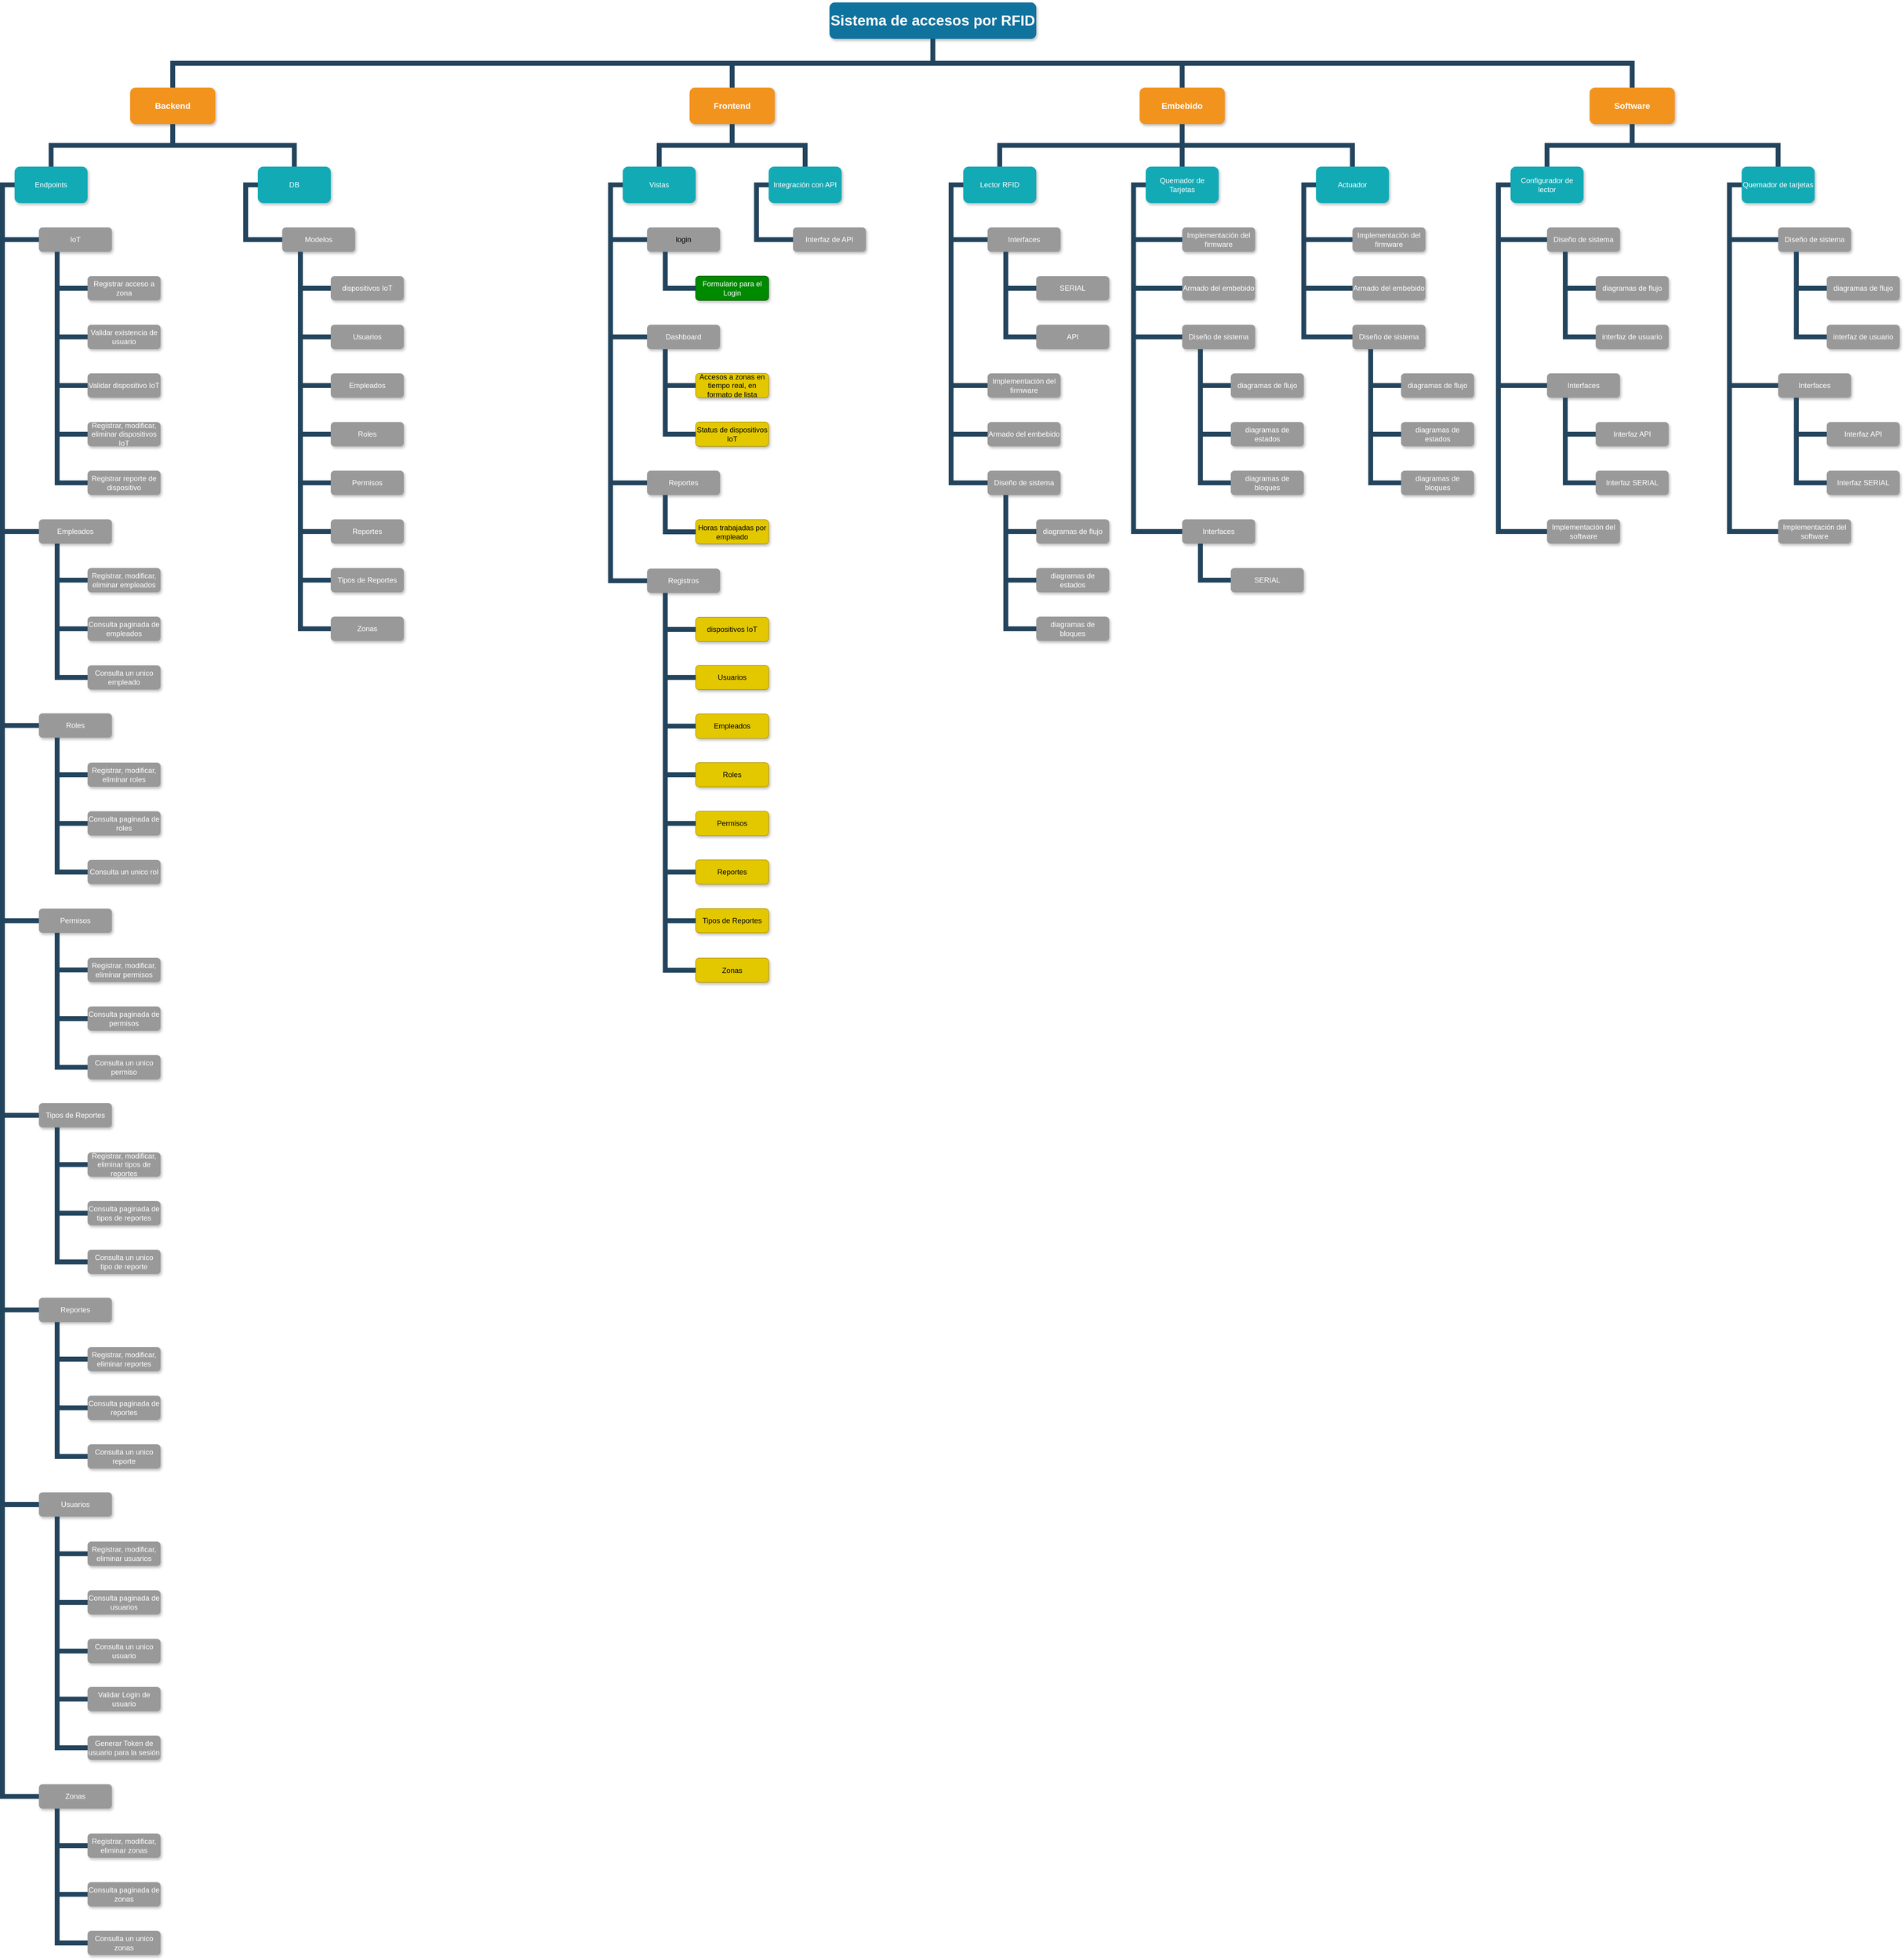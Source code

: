 <mxfile version="22.1.2" type="device">
  <diagram name="EDT" id="64c3da0e-402f-94eb-ee01-a36477274f13">
    <mxGraphModel dx="1873" dy="450" grid="1" gridSize="10" guides="1" tooltips="1" connect="1" arrows="1" fold="1" page="1" pageScale="1" pageWidth="1169" pageHeight="826" background="none" math="0" shadow="0">
      <root>
        <mxCell id="0" />
        <mxCell id="1" parent="0" />
        <mxCell id="2" value="Sistema de accesos por RFID" style="whiteSpace=wrap;rounded=1;shadow=1;fillColor=#10739E;strokeColor=none;fontColor=#FFFFFF;fontStyle=1;fontSize=24" parent="1" vertex="1">
          <mxGeometry x="1180" y="30" width="340" height="60" as="geometry" />
        </mxCell>
        <mxCell id="3" value="Backend" style="whiteSpace=wrap;rounded=1;fillColor=#F2931E;strokeColor=none;shadow=1;fontColor=#FFFFFF;fontStyle=1;fontSize=14" parent="1" vertex="1">
          <mxGeometry x="30" y="170.0" width="140" height="60" as="geometry" />
        </mxCell>
        <mxCell id="4" value="Frontend" style="whiteSpace=wrap;rounded=1;fillColor=#F2931E;strokeColor=none;shadow=1;fontColor=#FFFFFF;fontStyle=1;fontSize=14" parent="1" vertex="1">
          <mxGeometry x="950" y="170.0" width="140" height="60" as="geometry" />
        </mxCell>
        <mxCell id="6" value="Embebido" style="whiteSpace=wrap;rounded=1;fillColor=#F2931E;strokeColor=none;shadow=1;fontColor=#FFFFFF;fontStyle=1;fontSize=14" parent="1" vertex="1">
          <mxGeometry x="1690" y="170.0" width="140" height="60" as="geometry" />
        </mxCell>
        <mxCell id="7" value="Software" style="whiteSpace=wrap;rounded=1;fillColor=#F2931E;strokeColor=none;shadow=1;fontColor=#FFFFFF;fontStyle=1;fontSize=14" parent="1" vertex="1">
          <mxGeometry x="2430" y="170.0" width="140" height="60" as="geometry" />
        </mxCell>
        <mxCell id="12" value="DB" style="whiteSpace=wrap;rounded=1;fillColor=#12AAB5;strokeColor=none;shadow=1;fontColor=#FFFFFF;" parent="1" vertex="1">
          <mxGeometry x="240" y="300.0" width="120" height="60" as="geometry" />
        </mxCell>
        <mxCell id="43" value="Vistas" style="whiteSpace=wrap;rounded=1;fillColor=#12AAB5;strokeColor=none;shadow=1;fontColor=#FFFFFF;" parent="1" vertex="1">
          <mxGeometry x="840.0" y="300.0" width="120" height="60" as="geometry" />
        </mxCell>
        <mxCell id="45" value="login" style="whiteSpace=wrap;rounded=1;fillColor=#999999;strokeColor=none;shadow=1;fontColor=default;fontStyle=0;" parent="1" vertex="1">
          <mxGeometry x="880" y="400" width="120" height="40" as="geometry" />
        </mxCell>
        <mxCell id="104" value="" style="edgeStyle=elbowEdgeStyle;elbow=vertical;rounded=0;fontColor=#000000;endArrow=none;endFill=0;strokeWidth=8;strokeColor=#23445D;" parent="1" source="3" target="12" edge="1">
          <mxGeometry width="100" height="100" relative="1" as="geometry">
            <mxPoint x="360" y="290" as="sourcePoint" />
            <mxPoint x="460" y="190" as="targetPoint" />
          </mxGeometry>
        </mxCell>
        <mxCell id="116" value="" style="edgeStyle=elbowEdgeStyle;elbow=vertical;rounded=0;fontColor=#000000;endArrow=none;endFill=0;strokeWidth=8;strokeColor=#23445D;" parent="1" source="4" target="43" edge="1">
          <mxGeometry width="100" height="100" relative="1" as="geometry">
            <mxPoint x="620" y="240.0" as="sourcePoint" />
            <mxPoint x="520" y="310" as="targetPoint" />
          </mxGeometry>
        </mxCell>
        <mxCell id="118" value="" style="edgeStyle=elbowEdgeStyle;elbow=horizontal;rounded=0;fontColor=#000000;endArrow=none;endFill=0;strokeWidth=8;strokeColor=#23445D;exitX=0;exitY=0.5;exitDx=0;exitDy=0;entryX=0;entryY=0.5;entryDx=0;entryDy=0;" parent="1" source="43" target="45" edge="1">
          <mxGeometry width="100" height="100" relative="1" as="geometry">
            <mxPoint x="800" y="330.0" as="sourcePoint" />
            <mxPoint x="810.0" y="430" as="targetPoint" />
            <Array as="points">
              <mxPoint x="820" y="380" />
            </Array>
          </mxGeometry>
        </mxCell>
        <mxCell id="133" value="Lector RFID" style="whiteSpace=wrap;rounded=1;fillColor=#12AAB5;strokeColor=none;shadow=1;fontColor=#FFFFFF;" parent="1" vertex="1">
          <mxGeometry x="1400.0" y="300.0" width="120" height="60" as="geometry" />
        </mxCell>
        <mxCell id="134" value="Quemador de Tarjetas" style="whiteSpace=wrap;rounded=1;fillColor=#12AAB5;strokeColor=none;shadow=1;fontColor=#FFFFFF;" parent="1" vertex="1">
          <mxGeometry x="1700.0" y="300.0" width="120" height="60" as="geometry" />
        </mxCell>
        <mxCell id="135" value="Diseño de sistema" style="whiteSpace=wrap;rounded=1;fillColor=#999999;strokeColor=none;shadow=1;fontColor=#FFFFFF;fontStyle=0" parent="1" vertex="1">
          <mxGeometry x="1440" y="800" width="120" height="40" as="geometry" />
        </mxCell>
        <mxCell id="145" value="" style="edgeStyle=elbowEdgeStyle;elbow=horizontal;rounded=0;fontColor=#000000;endArrow=none;endFill=0;strokeWidth=8;strokeColor=#23445D;" parent="1" source="133" target="135" edge="1">
          <mxGeometry width="100" height="100" relative="1" as="geometry">
            <mxPoint x="1380" y="330.0" as="sourcePoint" />
            <mxPoint x="1390.0" y="430" as="targetPoint" />
            <Array as="points">
              <mxPoint x="1380" y="380" />
            </Array>
          </mxGeometry>
        </mxCell>
        <mxCell id="155" value="Configurador de lector" style="whiteSpace=wrap;rounded=1;fillColor=#12AAB5;strokeColor=none;shadow=1;fontColor=#FFFFFF;" parent="1" vertex="1">
          <mxGeometry x="2300" y="300.0" width="120" height="60" as="geometry" />
        </mxCell>
        <mxCell id="156" value="Quemador de tarjetas" style="whiteSpace=wrap;rounded=1;fillColor=#12AAB5;strokeColor=none;shadow=1;fontColor=#FFFFFF;" parent="1" vertex="1">
          <mxGeometry x="2680" y="300.0" width="120" height="60" as="geometry" />
        </mxCell>
        <mxCell id="167" value="" style="edgeStyle=elbowEdgeStyle;elbow=horizontal;rounded=0;fontColor=#000000;endArrow=none;endFill=0;strokeWidth=8;strokeColor=#23445D;entryX=0;entryY=0.5;entryDx=0;entryDy=0;exitX=0;exitY=0.5;exitDx=0;exitDy=0;" parent="1" source="155" target="9lnawIbWnmCNHJfOOC-o-308" edge="1">
          <mxGeometry width="100" height="100" relative="1" as="geometry">
            <mxPoint x="2230" y="336" as="sourcePoint" />
            <mxPoint x="2360.0" y="420" as="targetPoint" />
            <Array as="points">
              <mxPoint x="2280" y="380.0" />
            </Array>
          </mxGeometry>
        </mxCell>
        <mxCell id="221" value="" style="edgeStyle=elbowEdgeStyle;elbow=vertical;rounded=0;fontColor=#000000;endArrow=none;endFill=0;strokeWidth=8;strokeColor=#23445D;" parent="1" source="6" target="133" edge="1">
          <mxGeometry width="100" height="100" relative="1" as="geometry">
            <mxPoint x="1370" y="270" as="sourcePoint" />
            <mxPoint x="1470" y="170" as="targetPoint" />
          </mxGeometry>
        </mxCell>
        <mxCell id="222" value="" style="edgeStyle=elbowEdgeStyle;elbow=vertical;rounded=0;fontColor=#000000;endArrow=none;endFill=0;strokeWidth=8;strokeColor=#23445D;entryX=0.5;entryY=0;entryDx=0;entryDy=0;" parent="1" source="6" target="134" edge="1">
          <mxGeometry width="100" height="100" relative="1" as="geometry">
            <mxPoint x="1620" y="280" as="sourcePoint" />
            <mxPoint x="1770" y="240" as="targetPoint" />
          </mxGeometry>
        </mxCell>
        <mxCell id="223" value="" style="edgeStyle=elbowEdgeStyle;elbow=vertical;rounded=0;fontColor=#000000;endArrow=none;endFill=0;strokeWidth=8;strokeColor=#23445D;" parent="1" source="7" target="155" edge="1">
          <mxGeometry width="100" height="100" relative="1" as="geometry">
            <mxPoint x="2460" y="300" as="sourcePoint" />
            <mxPoint x="2360" y="190" as="targetPoint" />
          </mxGeometry>
        </mxCell>
        <mxCell id="224" value="" style="edgeStyle=elbowEdgeStyle;elbow=vertical;rounded=0;fontColor=#000000;endArrow=none;endFill=0;strokeWidth=8;strokeColor=#23445D;" parent="1" source="7" target="156" edge="1">
          <mxGeometry width="100" height="100" relative="1" as="geometry">
            <mxPoint x="2550" y="290" as="sourcePoint" />
            <mxPoint x="2650" y="190" as="targetPoint" />
          </mxGeometry>
        </mxCell>
        <mxCell id="229" value="" style="edgeStyle=elbowEdgeStyle;elbow=vertical;rounded=0;fontColor=#000000;endArrow=none;endFill=0;strokeWidth=8;strokeColor=#23445D;" parent="1" source="2" target="3" edge="1">
          <mxGeometry width="100" height="100" relative="1" as="geometry">
            <mxPoint x="540" y="140" as="sourcePoint" />
            <mxPoint x="640" y="40" as="targetPoint" />
          </mxGeometry>
        </mxCell>
        <mxCell id="230" value="" style="edgeStyle=elbowEdgeStyle;elbow=vertical;rounded=0;fontColor=#000000;endArrow=none;endFill=0;strokeWidth=8;strokeColor=#23445D;" parent="1" source="2" target="4" edge="1">
          <mxGeometry width="100" height="100" relative="1" as="geometry">
            <mxPoint x="930" y="150" as="sourcePoint" />
            <mxPoint x="1030" y="50" as="targetPoint" />
          </mxGeometry>
        </mxCell>
        <mxCell id="231" value="" style="edgeStyle=elbowEdgeStyle;elbow=vertical;rounded=0;fontColor=#000000;endArrow=none;endFill=0;strokeWidth=8;strokeColor=#23445D;" parent="1" source="2" target="6" edge="1">
          <mxGeometry width="100" height="100" relative="1" as="geometry">
            <mxPoint x="940" y="160" as="sourcePoint" />
            <mxPoint x="1040" y="60" as="targetPoint" />
          </mxGeometry>
        </mxCell>
        <mxCell id="232" value="" style="edgeStyle=elbowEdgeStyle;elbow=vertical;rounded=0;fontColor=#000000;endArrow=none;endFill=0;strokeWidth=8;strokeColor=#23445D;" parent="1" source="2" target="7" edge="1">
          <mxGeometry width="100" height="100" relative="1" as="geometry">
            <mxPoint x="950" y="170" as="sourcePoint" />
            <mxPoint x="1050" y="70" as="targetPoint" />
          </mxGeometry>
        </mxCell>
        <mxCell id="T2GHdG-1X77_C1aX3JdT-234" value="Endpoints" style="whiteSpace=wrap;rounded=1;fillColor=#12AAB5;strokeColor=none;shadow=1;fontColor=#FFFFFF;" parent="1" vertex="1">
          <mxGeometry x="-160" y="300.0" width="120" height="60" as="geometry" />
        </mxCell>
        <mxCell id="T2GHdG-1X77_C1aX3JdT-236" value="" style="edgeStyle=elbowEdgeStyle;elbow=vertical;rounded=0;fontColor=#000000;endArrow=none;endFill=0;strokeWidth=8;strokeColor=#23445D;entryX=0.5;entryY=0;entryDx=0;entryDy=0;exitX=0.5;exitY=1;exitDx=0;exitDy=0;" parent="1" source="3" target="T2GHdG-1X77_C1aX3JdT-234" edge="1">
          <mxGeometry width="100" height="100" relative="1" as="geometry">
            <mxPoint x="240" y="240" as="sourcePoint" />
            <mxPoint x="140" y="310" as="targetPoint" />
          </mxGeometry>
        </mxCell>
        <mxCell id="T2GHdG-1X77_C1aX3JdT-240" value="IoT" style="whiteSpace=wrap;rounded=1;fillColor=#999999;strokeColor=none;shadow=1;fontColor=#FFFFFF;fontStyle=0" parent="1" vertex="1">
          <mxGeometry x="-120" y="400" width="120" height="40" as="geometry" />
        </mxCell>
        <mxCell id="T2GHdG-1X77_C1aX3JdT-242" value="" style="edgeStyle=elbowEdgeStyle;elbow=horizontal;rounded=0;fontColor=#000000;endArrow=none;endFill=0;strokeWidth=8;strokeColor=#23445D;exitX=0;exitY=0.5;exitDx=0;exitDy=0;entryX=0;entryY=0.5;entryDx=0;entryDy=0;" parent="1" source="T2GHdG-1X77_C1aX3JdT-234" target="T2GHdG-1X77_C1aX3JdT-240" edge="1">
          <mxGeometry width="100" height="100" relative="1" as="geometry">
            <mxPoint x="-230" y="330" as="sourcePoint" />
            <mxPoint x="-180" y="440" as="targetPoint" />
            <Array as="points">
              <mxPoint x="-180" y="380" />
            </Array>
          </mxGeometry>
        </mxCell>
        <mxCell id="T2GHdG-1X77_C1aX3JdT-243" value="Empleados" style="whiteSpace=wrap;rounded=1;fillColor=#999999;strokeColor=none;shadow=1;fontColor=#FFFFFF;fontStyle=0" parent="1" vertex="1">
          <mxGeometry x="-120" y="880" width="120" height="40" as="geometry" />
        </mxCell>
        <mxCell id="T2GHdG-1X77_C1aX3JdT-244" value="Roles" style="whiteSpace=wrap;rounded=1;fillColor=#999999;strokeColor=none;shadow=1;fontColor=#FFFFFF;fontStyle=0" parent="1" vertex="1">
          <mxGeometry x="-120" y="1199" width="120" height="40" as="geometry" />
        </mxCell>
        <mxCell id="T2GHdG-1X77_C1aX3JdT-245" value="Permisos" style="whiteSpace=wrap;rounded=1;fillColor=#999999;strokeColor=none;shadow=1;fontColor=#FFFFFF;fontStyle=0" parent="1" vertex="1">
          <mxGeometry x="-120" y="1520" width="120" height="40" as="geometry" />
        </mxCell>
        <mxCell id="T2GHdG-1X77_C1aX3JdT-246" value="Tipos de Reportes" style="whiteSpace=wrap;rounded=1;fillColor=#999999;strokeColor=none;shadow=1;fontColor=#FFFFFF;fontStyle=0" parent="1" vertex="1">
          <mxGeometry x="-120" y="1840" width="120" height="40" as="geometry" />
        </mxCell>
        <mxCell id="T2GHdG-1X77_C1aX3JdT-247" value="Reportes" style="whiteSpace=wrap;rounded=1;fillColor=#999999;strokeColor=none;shadow=1;fontColor=#FFFFFF;fontStyle=0" parent="1" vertex="1">
          <mxGeometry x="-120" y="2160" width="120" height="40" as="geometry" />
        </mxCell>
        <mxCell id="T2GHdG-1X77_C1aX3JdT-249" value="Usuarios" style="whiteSpace=wrap;rounded=1;fillColor=#999999;strokeColor=none;shadow=1;fontColor=#FFFFFF;fontStyle=0" parent="1" vertex="1">
          <mxGeometry x="-120" y="2480" width="120" height="40" as="geometry" />
        </mxCell>
        <mxCell id="T2GHdG-1X77_C1aX3JdT-250" value="" style="edgeStyle=elbowEdgeStyle;elbow=horizontal;rounded=0;fontColor=#000000;endArrow=none;endFill=0;strokeWidth=8;strokeColor=#23445D;exitX=0;exitY=0.5;exitDx=0;exitDy=0;entryX=0;entryY=0.5;entryDx=0;entryDy=0;" parent="1" source="T2GHdG-1X77_C1aX3JdT-234" target="T2GHdG-1X77_C1aX3JdT-243" edge="1">
          <mxGeometry width="100" height="100" relative="1" as="geometry">
            <mxPoint x="-150" y="340" as="sourcePoint" />
            <mxPoint x="-110" y="430" as="targetPoint" />
            <Array as="points">
              <mxPoint x="-180" y="410" />
            </Array>
          </mxGeometry>
        </mxCell>
        <mxCell id="T2GHdG-1X77_C1aX3JdT-251" value="" style="edgeStyle=elbowEdgeStyle;elbow=horizontal;rounded=0;fontColor=#000000;endArrow=none;endFill=0;strokeWidth=8;strokeColor=#23445D;exitX=0;exitY=0.5;exitDx=0;exitDy=0;entryX=0;entryY=0.5;entryDx=0;entryDy=0;" parent="1" source="T2GHdG-1X77_C1aX3JdT-234" target="T2GHdG-1X77_C1aX3JdT-244" edge="1">
          <mxGeometry width="100" height="100" relative="1" as="geometry">
            <mxPoint x="-140" y="350" as="sourcePoint" />
            <mxPoint x="-100" y="440" as="targetPoint" />
            <Array as="points">
              <mxPoint x="-180" y="580" />
            </Array>
          </mxGeometry>
        </mxCell>
        <mxCell id="T2GHdG-1X77_C1aX3JdT-252" value="" style="edgeStyle=elbowEdgeStyle;elbow=horizontal;rounded=0;fontColor=#000000;endArrow=none;endFill=0;strokeWidth=8;strokeColor=#23445D;exitX=0;exitY=0.5;exitDx=0;exitDy=0;entryX=0;entryY=0.5;entryDx=0;entryDy=0;" parent="1" source="T2GHdG-1X77_C1aX3JdT-234" target="T2GHdG-1X77_C1aX3JdT-245" edge="1">
          <mxGeometry width="100" height="100" relative="1" as="geometry">
            <mxPoint x="-130" y="360" as="sourcePoint" />
            <mxPoint x="-130" y="660" as="targetPoint" />
            <Array as="points">
              <mxPoint x="-180" y="510" />
            </Array>
          </mxGeometry>
        </mxCell>
        <mxCell id="T2GHdG-1X77_C1aX3JdT-253" value="" style="edgeStyle=elbowEdgeStyle;elbow=horizontal;rounded=0;fontColor=#000000;endArrow=none;endFill=0;strokeWidth=8;strokeColor=#23445D;exitX=0;exitY=0.5;exitDx=0;exitDy=0;entryX=0;entryY=0.5;entryDx=0;entryDy=0;" parent="1" source="T2GHdG-1X77_C1aX3JdT-234" target="T2GHdG-1X77_C1aX3JdT-246" edge="1">
          <mxGeometry width="100" height="100" relative="1" as="geometry">
            <mxPoint x="-120" y="370" as="sourcePoint" />
            <mxPoint x="-80" y="460" as="targetPoint" />
            <Array as="points">
              <mxPoint x="-180" y="560" />
            </Array>
          </mxGeometry>
        </mxCell>
        <mxCell id="T2GHdG-1X77_C1aX3JdT-254" value="" style="edgeStyle=elbowEdgeStyle;elbow=horizontal;rounded=0;fontColor=#000000;endArrow=none;endFill=0;strokeWidth=8;strokeColor=#23445D;exitX=0;exitY=0.5;exitDx=0;exitDy=0;entryX=0;entryY=0.5;entryDx=0;entryDy=0;" parent="1" source="T2GHdG-1X77_C1aX3JdT-234" target="T2GHdG-1X77_C1aX3JdT-247" edge="1">
          <mxGeometry width="100" height="100" relative="1" as="geometry">
            <mxPoint x="-110" y="380" as="sourcePoint" />
            <mxPoint x="-70" y="470" as="targetPoint" />
            <Array as="points">
              <mxPoint x="-180" y="600" />
            </Array>
          </mxGeometry>
        </mxCell>
        <mxCell id="T2GHdG-1X77_C1aX3JdT-255" value="" style="edgeStyle=elbowEdgeStyle;elbow=horizontal;rounded=0;fontColor=#000000;endArrow=none;endFill=0;strokeWidth=8;strokeColor=#23445D;exitX=0;exitY=0.5;exitDx=0;exitDy=0;entryX=0;entryY=0.5;entryDx=0;entryDy=0;" parent="1" source="T2GHdG-1X77_C1aX3JdT-234" target="T2GHdG-1X77_C1aX3JdT-249" edge="1">
          <mxGeometry width="100" height="100" relative="1" as="geometry">
            <mxPoint x="-100" y="390" as="sourcePoint" />
            <mxPoint x="-60" y="480" as="targetPoint" />
            <Array as="points">
              <mxPoint x="-180" y="390" />
            </Array>
          </mxGeometry>
        </mxCell>
        <mxCell id="T2GHdG-1X77_C1aX3JdT-257" value="Registrar acceso a zona" style="whiteSpace=wrap;rounded=1;fillColor=#999999;strokeColor=none;shadow=1;fontColor=#FFFFFF;fontStyle=0" parent="1" vertex="1">
          <mxGeometry x="-40" y="480" width="120" height="40" as="geometry" />
        </mxCell>
        <mxCell id="T2GHdG-1X77_C1aX3JdT-258" value="Validar existencia de usuario" style="whiteSpace=wrap;rounded=1;fillColor=#999999;strokeColor=none;shadow=1;fontColor=#FFFFFF;fontStyle=0" parent="1" vertex="1">
          <mxGeometry x="-40" y="560" width="120" height="40" as="geometry" />
        </mxCell>
        <mxCell id="T2GHdG-1X77_C1aX3JdT-260" value="" style="edgeStyle=elbowEdgeStyle;elbow=horizontal;rounded=0;fontColor=#000000;endArrow=none;endFill=0;strokeWidth=8;strokeColor=#23445D;exitX=0;exitY=0.5;exitDx=0;exitDy=0;entryX=0.25;entryY=1;entryDx=0;entryDy=0;" parent="1" source="T2GHdG-1X77_C1aX3JdT-257" target="T2GHdG-1X77_C1aX3JdT-240" edge="1">
          <mxGeometry width="100" height="100" relative="1" as="geometry">
            <mxPoint x="-150" y="340" as="sourcePoint" />
            <mxPoint x="-110" y="430" as="targetPoint" />
            <Array as="points">
              <mxPoint x="-90" y="470" />
            </Array>
          </mxGeometry>
        </mxCell>
        <mxCell id="T2GHdG-1X77_C1aX3JdT-261" value="" style="edgeStyle=elbowEdgeStyle;elbow=horizontal;rounded=0;fontColor=#000000;endArrow=none;endFill=0;strokeWidth=8;strokeColor=#23445D;exitX=0;exitY=0.5;exitDx=0;exitDy=0;entryX=0.25;entryY=1;entryDx=0;entryDy=0;" parent="1" source="T2GHdG-1X77_C1aX3JdT-258" target="T2GHdG-1X77_C1aX3JdT-240" edge="1">
          <mxGeometry width="100" height="100" relative="1" as="geometry">
            <mxPoint x="-30" y="510" as="sourcePoint" />
            <mxPoint x="-80" y="450" as="targetPoint" />
            <Array as="points">
              <mxPoint x="-90" y="510" />
            </Array>
          </mxGeometry>
        </mxCell>
        <mxCell id="T2GHdG-1X77_C1aX3JdT-262" value="Validar dispositivo IoT" style="whiteSpace=wrap;rounded=1;fillColor=#999999;strokeColor=none;shadow=1;fontColor=#FFFFFF;fontStyle=0" parent="1" vertex="1">
          <mxGeometry x="-40" y="640" width="120" height="40" as="geometry" />
        </mxCell>
        <mxCell id="T2GHdG-1X77_C1aX3JdT-263" value="" style="edgeStyle=elbowEdgeStyle;elbow=horizontal;rounded=0;fontColor=#000000;endArrow=none;endFill=0;strokeWidth=8;strokeColor=#23445D;exitX=0;exitY=0.5;exitDx=0;exitDy=0;entryX=0.25;entryY=1;entryDx=0;entryDy=0;" parent="1" source="T2GHdG-1X77_C1aX3JdT-262" target="T2GHdG-1X77_C1aX3JdT-240" edge="1">
          <mxGeometry width="100" height="100" relative="1" as="geometry">
            <mxPoint x="-30" y="590" as="sourcePoint" />
            <mxPoint x="-80" y="450" as="targetPoint" />
            <Array as="points">
              <mxPoint x="-90" y="560" />
            </Array>
          </mxGeometry>
        </mxCell>
        <mxCell id="T2GHdG-1X77_C1aX3JdT-266" value="Registrar, modificar, eliminar dispositivos IoT" style="whiteSpace=wrap;rounded=1;fillColor=#999999;strokeColor=none;shadow=1;fontColor=#FFFFFF;fontStyle=0" parent="1" vertex="1">
          <mxGeometry x="-40" y="720" width="120" height="40" as="geometry" />
        </mxCell>
        <mxCell id="T2GHdG-1X77_C1aX3JdT-267" value="" style="edgeStyle=elbowEdgeStyle;elbow=horizontal;rounded=0;fontColor=#000000;endArrow=none;endFill=0;strokeWidth=8;strokeColor=#23445D;exitX=0;exitY=0.5;exitDx=0;exitDy=0;entryX=0.25;entryY=1;entryDx=0;entryDy=0;" parent="1" source="T2GHdG-1X77_C1aX3JdT-266" target="T2GHdG-1X77_C1aX3JdT-240" edge="1">
          <mxGeometry width="100" height="100" relative="1" as="geometry">
            <mxPoint x="-30" y="670" as="sourcePoint" />
            <mxPoint x="-80" y="450" as="targetPoint" />
            <Array as="points">
              <mxPoint x="-90" y="590" />
            </Array>
          </mxGeometry>
        </mxCell>
        <mxCell id="T2GHdG-1X77_C1aX3JdT-268" value="Registrar reporte de dispositivo" style="whiteSpace=wrap;rounded=1;fillColor=#999999;strokeColor=none;shadow=1;fontColor=#FFFFFF;fontStyle=0" parent="1" vertex="1">
          <mxGeometry x="-40" y="800" width="120" height="40" as="geometry" />
        </mxCell>
        <mxCell id="T2GHdG-1X77_C1aX3JdT-270" value="" style="edgeStyle=elbowEdgeStyle;elbow=horizontal;rounded=0;fontColor=#000000;endArrow=none;endFill=0;strokeWidth=8;strokeColor=#23445D;exitX=0;exitY=0.5;exitDx=0;exitDy=0;entryX=0.25;entryY=1;entryDx=0;entryDy=0;" parent="1" source="T2GHdG-1X77_C1aX3JdT-268" target="T2GHdG-1X77_C1aX3JdT-240" edge="1">
          <mxGeometry width="100" height="100" relative="1" as="geometry">
            <mxPoint x="-30" y="750" as="sourcePoint" />
            <mxPoint x="-80" y="450" as="targetPoint" />
            <Array as="points">
              <mxPoint x="-90" y="630" />
            </Array>
          </mxGeometry>
        </mxCell>
        <mxCell id="T2GHdG-1X77_C1aX3JdT-271" value="Registrar, modificar, eliminar empleados" style="whiteSpace=wrap;rounded=1;fillColor=#999999;strokeColor=none;shadow=1;fontColor=#FFFFFF;fontStyle=0" parent="1" vertex="1">
          <mxGeometry x="-40" y="960" width="120" height="40" as="geometry" />
        </mxCell>
        <mxCell id="T2GHdG-1X77_C1aX3JdT-272" value="Consulta paginada de empleados" style="whiteSpace=wrap;rounded=1;fillColor=#999999;strokeColor=none;shadow=1;fontColor=#FFFFFF;fontStyle=0" parent="1" vertex="1">
          <mxGeometry x="-40" y="1040" width="120" height="40" as="geometry" />
        </mxCell>
        <mxCell id="T2GHdG-1X77_C1aX3JdT-273" value="Consulta un unico empleado" style="whiteSpace=wrap;rounded=1;fillColor=#999999;strokeColor=none;shadow=1;fontColor=#FFFFFF;fontStyle=0" parent="1" vertex="1">
          <mxGeometry x="-40" y="1120" width="120" height="40" as="geometry" />
        </mxCell>
        <mxCell id="T2GHdG-1X77_C1aX3JdT-275" value="" style="edgeStyle=elbowEdgeStyle;elbow=horizontal;rounded=0;fontColor=#000000;endArrow=none;endFill=0;strokeWidth=8;strokeColor=#23445D;exitX=0;exitY=0.5;exitDx=0;exitDy=0;entryX=0.25;entryY=1;entryDx=0;entryDy=0;" parent="1" source="T2GHdG-1X77_C1aX3JdT-271" target="T2GHdG-1X77_C1aX3JdT-243" edge="1">
          <mxGeometry width="100" height="100" relative="1" as="geometry">
            <mxPoint x="-70" y="1330" as="sourcePoint" />
            <mxPoint x="-120" y="950" as="targetPoint" />
            <Array as="points">
              <mxPoint x="-90" y="950" />
            </Array>
          </mxGeometry>
        </mxCell>
        <mxCell id="T2GHdG-1X77_C1aX3JdT-276" value="" style="edgeStyle=elbowEdgeStyle;elbow=horizontal;rounded=0;fontColor=#000000;endArrow=none;endFill=0;strokeWidth=8;strokeColor=#23445D;exitX=0;exitY=0.5;exitDx=0;exitDy=0;entryX=0.25;entryY=1;entryDx=0;entryDy=0;" parent="1" source="T2GHdG-1X77_C1aX3JdT-272" target="T2GHdG-1X77_C1aX3JdT-243" edge="1">
          <mxGeometry width="100" height="100" relative="1" as="geometry">
            <mxPoint x="-90" y="1080" as="sourcePoint" />
            <mxPoint x="-140" y="1020" as="targetPoint" />
            <Array as="points">
              <mxPoint x="-90" y="950" />
            </Array>
          </mxGeometry>
        </mxCell>
        <mxCell id="T2GHdG-1X77_C1aX3JdT-278" value="" style="edgeStyle=elbowEdgeStyle;elbow=horizontal;rounded=0;fontColor=#000000;endArrow=none;endFill=0;strokeWidth=8;strokeColor=#23445D;exitX=0;exitY=0.5;exitDx=0;exitDy=0;entryX=0.25;entryY=1;entryDx=0;entryDy=0;" parent="1" source="T2GHdG-1X77_C1aX3JdT-273" target="T2GHdG-1X77_C1aX3JdT-243" edge="1">
          <mxGeometry width="100" height="100" relative="1" as="geometry">
            <mxPoint x="-30" y="1070" as="sourcePoint" />
            <mxPoint x="-80" y="930" as="targetPoint" />
            <Array as="points">
              <mxPoint x="-90" y="990" />
            </Array>
          </mxGeometry>
        </mxCell>
        <mxCell id="T2GHdG-1X77_C1aX3JdT-279" value="Registrar, modificar, eliminar roles" style="whiteSpace=wrap;rounded=1;fillColor=#999999;strokeColor=none;shadow=1;fontColor=#FFFFFF;fontStyle=0" parent="1" vertex="1">
          <mxGeometry x="-40" y="1280" width="120" height="40" as="geometry" />
        </mxCell>
        <mxCell id="T2GHdG-1X77_C1aX3JdT-280" value="Consulta paginada de roles" style="whiteSpace=wrap;rounded=1;fillColor=#999999;strokeColor=none;shadow=1;fontColor=#FFFFFF;fontStyle=0" parent="1" vertex="1">
          <mxGeometry x="-40" y="1360" width="120" height="40" as="geometry" />
        </mxCell>
        <mxCell id="T2GHdG-1X77_C1aX3JdT-281" value="Consulta un unico rol" style="whiteSpace=wrap;rounded=1;fillColor=#999999;strokeColor=none;shadow=1;fontColor=#FFFFFF;fontStyle=0" parent="1" vertex="1">
          <mxGeometry x="-40" y="1440" width="120" height="40" as="geometry" />
        </mxCell>
        <mxCell id="T2GHdG-1X77_C1aX3JdT-282" value="" style="edgeStyle=elbowEdgeStyle;elbow=horizontal;rounded=0;fontColor=#000000;endArrow=none;endFill=0;strokeWidth=8;strokeColor=#23445D;exitX=0;exitY=0.5;exitDx=0;exitDy=0;entryX=0.25;entryY=1;entryDx=0;entryDy=0;" parent="1" source="T2GHdG-1X77_C1aX3JdT-279" target="T2GHdG-1X77_C1aX3JdT-244" edge="1">
          <mxGeometry width="100" height="100" relative="1" as="geometry">
            <mxPoint x="-30" y="1150" as="sourcePoint" />
            <mxPoint x="-80" y="930" as="targetPoint" />
            <Array as="points">
              <mxPoint x="-90" y="1280" />
            </Array>
          </mxGeometry>
        </mxCell>
        <mxCell id="T2GHdG-1X77_C1aX3JdT-283" value="" style="edgeStyle=elbowEdgeStyle;elbow=horizontal;rounded=0;fontColor=#000000;endArrow=none;endFill=0;strokeWidth=8;strokeColor=#23445D;exitX=0;exitY=0.5;exitDx=0;exitDy=0;entryX=0.25;entryY=1;entryDx=0;entryDy=0;" parent="1" source="T2GHdG-1X77_C1aX3JdT-280" target="T2GHdG-1X77_C1aX3JdT-244" edge="1">
          <mxGeometry width="100" height="100" relative="1" as="geometry">
            <mxPoint x="-50" y="1381" as="sourcePoint" />
            <mxPoint x="-100" y="1320" as="targetPoint" />
            <Array as="points">
              <mxPoint x="-90" y="1310" />
            </Array>
          </mxGeometry>
        </mxCell>
        <mxCell id="T2GHdG-1X77_C1aX3JdT-284" value="" style="edgeStyle=elbowEdgeStyle;elbow=horizontal;rounded=0;fontColor=#000000;endArrow=none;endFill=0;strokeWidth=8;strokeColor=#23445D;exitX=0;exitY=0.5;exitDx=0;exitDy=0;entryX=0.25;entryY=1;entryDx=0;entryDy=0;" parent="1" source="T2GHdG-1X77_C1aX3JdT-281" target="T2GHdG-1X77_C1aX3JdT-244" edge="1">
          <mxGeometry width="100" height="100" relative="1" as="geometry">
            <mxPoint x="-50" y="1471" as="sourcePoint" />
            <mxPoint x="-100" y="1330" as="targetPoint" />
            <Array as="points">
              <mxPoint x="-90" y="1350" />
            </Array>
          </mxGeometry>
        </mxCell>
        <mxCell id="T2GHdG-1X77_C1aX3JdT-285" value="Registrar, modificar, eliminar permisos" style="whiteSpace=wrap;rounded=1;fillColor=#999999;strokeColor=none;shadow=1;fontColor=#FFFFFF;fontStyle=0" parent="1" vertex="1">
          <mxGeometry x="-40" y="1601" width="120" height="40" as="geometry" />
        </mxCell>
        <mxCell id="T2GHdG-1X77_C1aX3JdT-286" value="Consulta paginada de permisos" style="whiteSpace=wrap;rounded=1;fillColor=#999999;strokeColor=none;shadow=1;fontColor=#FFFFFF;fontStyle=0" parent="1" vertex="1">
          <mxGeometry x="-40" y="1681" width="120" height="40" as="geometry" />
        </mxCell>
        <mxCell id="T2GHdG-1X77_C1aX3JdT-287" value="Consulta un unico permiso" style="whiteSpace=wrap;rounded=1;fillColor=#999999;strokeColor=none;shadow=1;fontColor=#FFFFFF;fontStyle=0" parent="1" vertex="1">
          <mxGeometry x="-40" y="1761" width="120" height="40" as="geometry" />
        </mxCell>
        <mxCell id="T2GHdG-1X77_C1aX3JdT-288" value="" style="edgeStyle=elbowEdgeStyle;elbow=horizontal;rounded=0;fontColor=#000000;endArrow=none;endFill=0;strokeWidth=8;strokeColor=#23445D;exitX=0;exitY=0.5;exitDx=0;exitDy=0;entryX=0.25;entryY=1;entryDx=0;entryDy=0;" parent="1" source="T2GHdG-1X77_C1aX3JdT-285" target="T2GHdG-1X77_C1aX3JdT-245" edge="1">
          <mxGeometry width="100" height="100" relative="1" as="geometry">
            <mxPoint x="-30" y="1471" as="sourcePoint" />
            <mxPoint x="-120" y="1590" as="targetPoint" />
            <Array as="points">
              <mxPoint x="-90" y="1601" />
            </Array>
          </mxGeometry>
        </mxCell>
        <mxCell id="T2GHdG-1X77_C1aX3JdT-289" value="" style="edgeStyle=elbowEdgeStyle;elbow=horizontal;rounded=0;fontColor=#000000;endArrow=none;endFill=0;strokeWidth=8;strokeColor=#23445D;exitX=0;exitY=0.5;exitDx=0;exitDy=0;entryX=0.25;entryY=1;entryDx=0;entryDy=0;" parent="1" source="T2GHdG-1X77_C1aX3JdT-286" target="T2GHdG-1X77_C1aX3JdT-245" edge="1">
          <mxGeometry width="100" height="100" relative="1" as="geometry">
            <mxPoint x="-50" y="1702" as="sourcePoint" />
            <mxPoint x="-130" y="1600" as="targetPoint" />
            <Array as="points">
              <mxPoint x="-90" y="1631" />
            </Array>
          </mxGeometry>
        </mxCell>
        <mxCell id="T2GHdG-1X77_C1aX3JdT-290" value="" style="edgeStyle=elbowEdgeStyle;elbow=horizontal;rounded=0;fontColor=#000000;endArrow=none;endFill=0;strokeWidth=8;strokeColor=#23445D;exitX=0;exitY=0.5;exitDx=0;exitDy=0;entryX=0.25;entryY=1;entryDx=0;entryDy=0;" parent="1" source="T2GHdG-1X77_C1aX3JdT-287" target="T2GHdG-1X77_C1aX3JdT-245" edge="1">
          <mxGeometry width="100" height="100" relative="1" as="geometry">
            <mxPoint x="-50" y="1792" as="sourcePoint" />
            <mxPoint x="-60" y="1570" as="targetPoint" />
            <Array as="points">
              <mxPoint x="-90" y="1671" />
            </Array>
          </mxGeometry>
        </mxCell>
        <mxCell id="T2GHdG-1X77_C1aX3JdT-291" value="Registrar, modificar, eliminar tipos de reportes" style="whiteSpace=wrap;rounded=1;fillColor=#999999;strokeColor=none;shadow=1;fontColor=#FFFFFF;fontStyle=0" parent="1" vertex="1">
          <mxGeometry x="-40" y="1921" width="120" height="40" as="geometry" />
        </mxCell>
        <mxCell id="T2GHdG-1X77_C1aX3JdT-292" value="Consulta paginada de tipos de reportes" style="whiteSpace=wrap;rounded=1;fillColor=#999999;strokeColor=none;shadow=1;fontColor=#FFFFFF;fontStyle=0" parent="1" vertex="1">
          <mxGeometry x="-40" y="2001" width="120" height="40" as="geometry" />
        </mxCell>
        <mxCell id="T2GHdG-1X77_C1aX3JdT-293" value="Consulta un unico tipo de reporte" style="whiteSpace=wrap;rounded=1;fillColor=#999999;strokeColor=none;shadow=1;fontColor=#FFFFFF;fontStyle=0" parent="1" vertex="1">
          <mxGeometry x="-40" y="2081" width="120" height="40" as="geometry" />
        </mxCell>
        <mxCell id="T2GHdG-1X77_C1aX3JdT-294" value="" style="edgeStyle=elbowEdgeStyle;elbow=horizontal;rounded=0;fontColor=#000000;endArrow=none;endFill=0;strokeWidth=8;strokeColor=#23445D;exitX=0;exitY=0.5;exitDx=0;exitDy=0;entryX=0.25;entryY=1;entryDx=0;entryDy=0;" parent="1" source="T2GHdG-1X77_C1aX3JdT-291" target="T2GHdG-1X77_C1aX3JdT-246" edge="1">
          <mxGeometry width="100" height="100" relative="1" as="geometry">
            <mxPoint x="-30" y="1791" as="sourcePoint" />
            <mxPoint x="-130" y="1930" as="targetPoint" />
            <Array as="points">
              <mxPoint x="-90" y="1921" />
            </Array>
          </mxGeometry>
        </mxCell>
        <mxCell id="T2GHdG-1X77_C1aX3JdT-295" value="" style="edgeStyle=elbowEdgeStyle;elbow=horizontal;rounded=0;fontColor=#000000;endArrow=none;endFill=0;strokeWidth=8;strokeColor=#23445D;exitX=0;exitY=0.5;exitDx=0;exitDy=0;entryX=0.25;entryY=1;entryDx=0;entryDy=0;" parent="1" source="T2GHdG-1X77_C1aX3JdT-292" target="T2GHdG-1X77_C1aX3JdT-246" edge="1">
          <mxGeometry width="100" height="100" relative="1" as="geometry">
            <mxPoint x="-50" y="2022" as="sourcePoint" />
            <mxPoint x="-120" y="1930" as="targetPoint" />
            <Array as="points">
              <mxPoint x="-90" y="1951" />
            </Array>
          </mxGeometry>
        </mxCell>
        <mxCell id="T2GHdG-1X77_C1aX3JdT-296" value="" style="edgeStyle=elbowEdgeStyle;elbow=horizontal;rounded=0;fontColor=#000000;endArrow=none;endFill=0;strokeWidth=8;strokeColor=#23445D;exitX=0;exitY=0.5;exitDx=0;exitDy=0;entryX=0.25;entryY=1;entryDx=0;entryDy=0;" parent="1" source="T2GHdG-1X77_C1aX3JdT-293" target="T2GHdG-1X77_C1aX3JdT-246" edge="1">
          <mxGeometry width="100" height="100" relative="1" as="geometry">
            <mxPoint x="-50" y="2112" as="sourcePoint" />
            <mxPoint x="-120" y="1930" as="targetPoint" />
            <Array as="points">
              <mxPoint x="-90" y="1991" />
            </Array>
          </mxGeometry>
        </mxCell>
        <mxCell id="T2GHdG-1X77_C1aX3JdT-297" value="Registrar, modificar, eliminar reportes" style="whiteSpace=wrap;rounded=1;fillColor=#999999;strokeColor=none;shadow=1;fontColor=#FFFFFF;fontStyle=0" parent="1" vertex="1">
          <mxGeometry x="-40" y="2241" width="120" height="40" as="geometry" />
        </mxCell>
        <mxCell id="T2GHdG-1X77_C1aX3JdT-298" value="Consulta paginada de reportes" style="whiteSpace=wrap;rounded=1;fillColor=#999999;strokeColor=none;shadow=1;fontColor=#FFFFFF;fontStyle=0" parent="1" vertex="1">
          <mxGeometry x="-40" y="2321" width="120" height="40" as="geometry" />
        </mxCell>
        <mxCell id="T2GHdG-1X77_C1aX3JdT-299" value="Consulta un unico reporte" style="whiteSpace=wrap;rounded=1;fillColor=#999999;strokeColor=none;shadow=1;fontColor=#FFFFFF;fontStyle=0" parent="1" vertex="1">
          <mxGeometry x="-40" y="2401" width="120" height="40" as="geometry" />
        </mxCell>
        <mxCell id="T2GHdG-1X77_C1aX3JdT-300" value="" style="edgeStyle=elbowEdgeStyle;elbow=horizontal;rounded=0;fontColor=#000000;endArrow=none;endFill=0;strokeWidth=8;strokeColor=#23445D;exitX=0;exitY=0.5;exitDx=0;exitDy=0;entryX=0.25;entryY=1;entryDx=0;entryDy=0;" parent="1" source="T2GHdG-1X77_C1aX3JdT-297" target="T2GHdG-1X77_C1aX3JdT-247" edge="1">
          <mxGeometry width="100" height="100" relative="1" as="geometry">
            <mxPoint x="-30" y="2111" as="sourcePoint" />
            <mxPoint x="-110" y="2230" as="targetPoint" />
            <Array as="points">
              <mxPoint x="-90" y="2241" />
            </Array>
          </mxGeometry>
        </mxCell>
        <mxCell id="T2GHdG-1X77_C1aX3JdT-301" value="" style="edgeStyle=elbowEdgeStyle;elbow=horizontal;rounded=0;fontColor=#000000;endArrow=none;endFill=0;strokeWidth=8;strokeColor=#23445D;exitX=0;exitY=0.5;exitDx=0;exitDy=0;entryX=0.25;entryY=1;entryDx=0;entryDy=0;" parent="1" source="T2GHdG-1X77_C1aX3JdT-298" target="T2GHdG-1X77_C1aX3JdT-247" edge="1">
          <mxGeometry width="100" height="100" relative="1" as="geometry">
            <mxPoint x="-50" y="2342" as="sourcePoint" />
            <mxPoint x="-130" y="2250" as="targetPoint" />
            <Array as="points">
              <mxPoint x="-90" y="2271" />
            </Array>
          </mxGeometry>
        </mxCell>
        <mxCell id="T2GHdG-1X77_C1aX3JdT-302" value="" style="edgeStyle=elbowEdgeStyle;elbow=horizontal;rounded=0;fontColor=#000000;endArrow=none;endFill=0;strokeWidth=8;strokeColor=#23445D;exitX=0;exitY=0.5;exitDx=0;exitDy=0;entryX=0.25;entryY=1;entryDx=0;entryDy=0;" parent="1" source="T2GHdG-1X77_C1aX3JdT-299" target="T2GHdG-1X77_C1aX3JdT-247" edge="1">
          <mxGeometry width="100" height="100" relative="1" as="geometry">
            <mxPoint x="-50" y="2432" as="sourcePoint" />
            <mxPoint x="-120" y="2250" as="targetPoint" />
            <Array as="points">
              <mxPoint x="-90" y="2311" />
            </Array>
          </mxGeometry>
        </mxCell>
        <mxCell id="T2GHdG-1X77_C1aX3JdT-303" value="Registrar, modificar, eliminar usuarios" style="whiteSpace=wrap;rounded=1;fillColor=#999999;strokeColor=none;shadow=1;fontColor=#FFFFFF;fontStyle=0" parent="1" vertex="1">
          <mxGeometry x="-40" y="2561" width="120" height="40" as="geometry" />
        </mxCell>
        <mxCell id="T2GHdG-1X77_C1aX3JdT-304" value="Consulta paginada de usuarios" style="whiteSpace=wrap;rounded=1;fillColor=#999999;strokeColor=none;shadow=1;fontColor=#FFFFFF;fontStyle=0" parent="1" vertex="1">
          <mxGeometry x="-40" y="2641" width="120" height="40" as="geometry" />
        </mxCell>
        <mxCell id="T2GHdG-1X77_C1aX3JdT-305" value="Consulta un unico usuario" style="whiteSpace=wrap;rounded=1;fillColor=#999999;strokeColor=none;shadow=1;fontColor=#FFFFFF;fontStyle=0" parent="1" vertex="1">
          <mxGeometry x="-40" y="2721" width="120" height="40" as="geometry" />
        </mxCell>
        <mxCell id="T2GHdG-1X77_C1aX3JdT-306" value="" style="edgeStyle=elbowEdgeStyle;elbow=horizontal;rounded=0;fontColor=#000000;endArrow=none;endFill=0;strokeWidth=8;strokeColor=#23445D;exitX=0;exitY=0.5;exitDx=0;exitDy=0;entryX=0.25;entryY=1;entryDx=0;entryDy=0;" parent="1" source="T2GHdG-1X77_C1aX3JdT-303" target="T2GHdG-1X77_C1aX3JdT-249" edge="1">
          <mxGeometry width="100" height="100" relative="1" as="geometry">
            <mxPoint x="-30" y="2431" as="sourcePoint" />
            <mxPoint x="-90" y="2520" as="targetPoint" />
            <Array as="points">
              <mxPoint x="-90" y="2561" />
            </Array>
          </mxGeometry>
        </mxCell>
        <mxCell id="T2GHdG-1X77_C1aX3JdT-307" value="" style="edgeStyle=elbowEdgeStyle;elbow=horizontal;rounded=0;fontColor=#000000;endArrow=none;endFill=0;strokeWidth=8;strokeColor=#23445D;exitX=0;exitY=0.5;exitDx=0;exitDy=0;entryX=0.25;entryY=1;entryDx=0;entryDy=0;" parent="1" source="T2GHdG-1X77_C1aX3JdT-304" target="T2GHdG-1X77_C1aX3JdT-249" edge="1">
          <mxGeometry width="100" height="100" relative="1" as="geometry">
            <mxPoint x="-50" y="2662" as="sourcePoint" />
            <mxPoint x="-90" y="2520" as="targetPoint" />
            <Array as="points">
              <mxPoint x="-90" y="2591" />
            </Array>
          </mxGeometry>
        </mxCell>
        <mxCell id="T2GHdG-1X77_C1aX3JdT-308" value="" style="edgeStyle=elbowEdgeStyle;elbow=horizontal;rounded=0;fontColor=#000000;endArrow=none;endFill=0;strokeWidth=8;strokeColor=#23445D;exitX=0;exitY=0.5;exitDx=0;exitDy=0;entryX=0.25;entryY=1;entryDx=0;entryDy=0;" parent="1" source="T2GHdG-1X77_C1aX3JdT-305" target="T2GHdG-1X77_C1aX3JdT-249" edge="1">
          <mxGeometry width="100" height="100" relative="1" as="geometry">
            <mxPoint x="-50" y="2752" as="sourcePoint" />
            <mxPoint x="-90" y="2520" as="targetPoint" />
            <Array as="points">
              <mxPoint x="-90" y="2631" />
            </Array>
          </mxGeometry>
        </mxCell>
        <mxCell id="T2GHdG-1X77_C1aX3JdT-309" value="Validar Login de usuario" style="whiteSpace=wrap;rounded=1;fillColor=#999999;strokeColor=none;shadow=1;fontColor=#FFFFFF;fontStyle=0" parent="1" vertex="1">
          <mxGeometry x="-40" y="2800" width="120" height="40" as="geometry" />
        </mxCell>
        <mxCell id="T2GHdG-1X77_C1aX3JdT-310" value="Generar Token de usuario para la sesión" style="whiteSpace=wrap;rounded=1;fillColor=#999999;strokeColor=none;shadow=1;fontColor=#FFFFFF;fontStyle=0" parent="1" vertex="1">
          <mxGeometry x="-40" y="2880" width="120" height="40" as="geometry" />
        </mxCell>
        <mxCell id="T2GHdG-1X77_C1aX3JdT-311" value="" style="edgeStyle=elbowEdgeStyle;elbow=horizontal;rounded=0;fontColor=#000000;endArrow=none;endFill=0;strokeWidth=8;strokeColor=#23445D;exitX=0;exitY=0.5;exitDx=0;exitDy=0;entryX=0.25;entryY=1;entryDx=0;entryDy=0;" parent="1" source="T2GHdG-1X77_C1aX3JdT-309" target="T2GHdG-1X77_C1aX3JdT-249" edge="1">
          <mxGeometry width="100" height="100" relative="1" as="geometry">
            <mxPoint x="-60" y="2800" as="sourcePoint" />
            <mxPoint x="-110" y="2579" as="targetPoint" />
            <Array as="points">
              <mxPoint x="-90" y="2680" />
            </Array>
          </mxGeometry>
        </mxCell>
        <mxCell id="T2GHdG-1X77_C1aX3JdT-313" value="" style="edgeStyle=elbowEdgeStyle;elbow=horizontal;rounded=0;fontColor=#000000;endArrow=none;endFill=0;strokeWidth=8;strokeColor=#23445D;exitX=0;exitY=0.5;exitDx=0;exitDy=0;entryX=0.25;entryY=1;entryDx=0;entryDy=0;" parent="1" source="T2GHdG-1X77_C1aX3JdT-310" target="T2GHdG-1X77_C1aX3JdT-249" edge="1">
          <mxGeometry width="100" height="100" relative="1" as="geometry">
            <mxPoint x="-30" y="2830" as="sourcePoint" />
            <mxPoint x="-80" y="2530" as="targetPoint" />
            <Array as="points">
              <mxPoint x="-90" y="2680" />
            </Array>
          </mxGeometry>
        </mxCell>
        <mxCell id="T2GHdG-1X77_C1aX3JdT-317" value="Modelos" style="whiteSpace=wrap;rounded=1;fillColor=#999999;strokeColor=none;shadow=1;fontColor=#FFFFFF;fontStyle=0" parent="1" vertex="1">
          <mxGeometry x="280" y="400" width="120" height="40" as="geometry" />
        </mxCell>
        <mxCell id="T2GHdG-1X77_C1aX3JdT-318" value="" style="edgeStyle=elbowEdgeStyle;elbow=horizontal;rounded=0;fontColor=#000000;endArrow=none;endFill=0;strokeWidth=8;strokeColor=#23445D;entryX=0;entryY=0.5;entryDx=0;entryDy=0;exitX=0;exitY=0.5;exitDx=0;exitDy=0;" parent="1" source="12" target="T2GHdG-1X77_C1aX3JdT-317" edge="1">
          <mxGeometry width="100" height="100" relative="1" as="geometry">
            <mxPoint x="170" y="340" as="sourcePoint" />
            <mxPoint x="220" y="440" as="targetPoint" />
            <Array as="points">
              <mxPoint x="220" y="380" />
            </Array>
          </mxGeometry>
        </mxCell>
        <mxCell id="T2GHdG-1X77_C1aX3JdT-319" value="dispositivos IoT" style="whiteSpace=wrap;rounded=1;fillColor=#999999;strokeColor=none;shadow=1;fontColor=#FFFFFF;fontStyle=0" parent="1" vertex="1">
          <mxGeometry x="360" y="480" width="120" height="40" as="geometry" />
        </mxCell>
        <mxCell id="T2GHdG-1X77_C1aX3JdT-320" value="" style="edgeStyle=elbowEdgeStyle;elbow=horizontal;rounded=0;fontColor=#000000;endArrow=none;endFill=0;strokeWidth=8;strokeColor=#23445D;exitX=0;exitY=0.5;exitDx=0;exitDy=0;entryX=0.25;entryY=1;entryDx=0;entryDy=0;" parent="1" source="T2GHdG-1X77_C1aX3JdT-319" target="T2GHdG-1X77_C1aX3JdT-317" edge="1">
          <mxGeometry width="100" height="100" relative="1" as="geometry">
            <mxPoint x="250" y="340" as="sourcePoint" />
            <mxPoint x="290" y="430" as="targetPoint" />
            <Array as="points">
              <mxPoint x="310" y="470" />
            </Array>
          </mxGeometry>
        </mxCell>
        <mxCell id="T2GHdG-1X77_C1aX3JdT-363" value="Usuarios" style="whiteSpace=wrap;rounded=1;fillColor=#999999;strokeColor=none;shadow=1;fontColor=#FFFFFF;fontStyle=0" parent="1" vertex="1">
          <mxGeometry x="360" y="560" width="120" height="40" as="geometry" />
        </mxCell>
        <mxCell id="T2GHdG-1X77_C1aX3JdT-364" value="Empleados" style="whiteSpace=wrap;rounded=1;fillColor=#999999;strokeColor=none;shadow=1;fontColor=#FFFFFF;fontStyle=0" parent="1" vertex="1">
          <mxGeometry x="360" y="640" width="120" height="40" as="geometry" />
        </mxCell>
        <mxCell id="T2GHdG-1X77_C1aX3JdT-365" value="Roles" style="whiteSpace=wrap;rounded=1;fillColor=#999999;strokeColor=none;shadow=1;fontColor=#FFFFFF;fontStyle=0" parent="1" vertex="1">
          <mxGeometry x="360" y="720" width="120" height="40" as="geometry" />
        </mxCell>
        <mxCell id="T2GHdG-1X77_C1aX3JdT-366" value="Permisos" style="whiteSpace=wrap;rounded=1;fillColor=#999999;strokeColor=none;shadow=1;fontColor=#FFFFFF;fontStyle=0" parent="1" vertex="1">
          <mxGeometry x="360" y="800" width="120" height="40" as="geometry" />
        </mxCell>
        <mxCell id="T2GHdG-1X77_C1aX3JdT-367" value="Reportes" style="whiteSpace=wrap;rounded=1;fillColor=#999999;strokeColor=none;shadow=1;fontColor=#FFFFFF;fontStyle=0" parent="1" vertex="1">
          <mxGeometry x="360" y="880" width="120" height="40" as="geometry" />
        </mxCell>
        <mxCell id="T2GHdG-1X77_C1aX3JdT-368" value="Tipos de Reportes" style="whiteSpace=wrap;rounded=1;fillColor=#999999;strokeColor=none;shadow=1;fontColor=#FFFFFF;fontStyle=0" parent="1" vertex="1">
          <mxGeometry x="360" y="960" width="120" height="40" as="geometry" />
        </mxCell>
        <mxCell id="T2GHdG-1X77_C1aX3JdT-370" value="" style="edgeStyle=elbowEdgeStyle;elbow=horizontal;rounded=0;fontColor=#000000;endArrow=none;endFill=0;strokeWidth=8;strokeColor=#23445D;exitX=0;exitY=0.5;exitDx=0;exitDy=0;entryX=0.25;entryY=1;entryDx=0;entryDy=0;" parent="1" source="T2GHdG-1X77_C1aX3JdT-363" target="T2GHdG-1X77_C1aX3JdT-317" edge="1">
          <mxGeometry width="100" height="100" relative="1" as="geometry">
            <mxPoint x="370" y="510" as="sourcePoint" />
            <mxPoint x="320" y="450" as="targetPoint" />
            <Array as="points">
              <mxPoint x="310" y="510" />
            </Array>
          </mxGeometry>
        </mxCell>
        <mxCell id="T2GHdG-1X77_C1aX3JdT-371" value="" style="edgeStyle=elbowEdgeStyle;elbow=horizontal;rounded=0;fontColor=#000000;endArrow=none;endFill=0;strokeWidth=8;strokeColor=#23445D;exitX=0;exitY=0.5;exitDx=0;exitDy=0;entryX=0.25;entryY=1;entryDx=0;entryDy=0;" parent="1" source="T2GHdG-1X77_C1aX3JdT-364" target="T2GHdG-1X77_C1aX3JdT-317" edge="1">
          <mxGeometry width="100" height="100" relative="1" as="geometry">
            <mxPoint x="360" y="650" as="sourcePoint" />
            <mxPoint x="310" y="510" as="targetPoint" />
            <Array as="points">
              <mxPoint x="310" y="580" />
            </Array>
          </mxGeometry>
        </mxCell>
        <mxCell id="T2GHdG-1X77_C1aX3JdT-372" value="" style="edgeStyle=elbowEdgeStyle;elbow=horizontal;rounded=0;fontColor=#000000;endArrow=none;endFill=0;strokeWidth=8;strokeColor=#23445D;exitX=0;exitY=0.5;exitDx=0;exitDy=0;entryX=0.25;entryY=1;entryDx=0;entryDy=0;" parent="1" source="T2GHdG-1X77_C1aX3JdT-365" target="T2GHdG-1X77_C1aX3JdT-317" edge="1">
          <mxGeometry width="100" height="100" relative="1" as="geometry">
            <mxPoint x="360" y="740" as="sourcePoint" />
            <mxPoint x="310" y="520" as="targetPoint" />
            <Array as="points">
              <mxPoint x="310" y="660" />
            </Array>
          </mxGeometry>
        </mxCell>
        <mxCell id="T2GHdG-1X77_C1aX3JdT-373" value="" style="edgeStyle=elbowEdgeStyle;elbow=horizontal;rounded=0;fontColor=#000000;endArrow=none;endFill=0;strokeWidth=8;strokeColor=#23445D;exitX=0;exitY=0.5;exitDx=0;exitDy=0;entryX=0.25;entryY=1;entryDx=0;entryDy=0;" parent="1" source="T2GHdG-1X77_C1aX3JdT-366" target="T2GHdG-1X77_C1aX3JdT-317" edge="1">
          <mxGeometry width="100" height="100" relative="1" as="geometry">
            <mxPoint x="360" y="810" as="sourcePoint" />
            <mxPoint x="310" y="510" as="targetPoint" />
            <Array as="points">
              <mxPoint x="310" y="730" />
            </Array>
          </mxGeometry>
        </mxCell>
        <mxCell id="T2GHdG-1X77_C1aX3JdT-374" value="" style="edgeStyle=elbowEdgeStyle;elbow=horizontal;rounded=0;fontColor=#000000;endArrow=none;endFill=0;strokeWidth=8;strokeColor=#23445D;exitX=0;exitY=0.5;exitDx=0;exitDy=0;entryX=0.25;entryY=1;entryDx=0;entryDy=0;" parent="1" source="T2GHdG-1X77_C1aX3JdT-367" target="T2GHdG-1X77_C1aX3JdT-317" edge="1">
          <mxGeometry width="100" height="100" relative="1" as="geometry">
            <mxPoint x="360" y="900" as="sourcePoint" />
            <mxPoint x="310" y="520" as="targetPoint" />
            <Array as="points">
              <mxPoint x="310" y="810" />
            </Array>
          </mxGeometry>
        </mxCell>
        <mxCell id="T2GHdG-1X77_C1aX3JdT-375" value="" style="edgeStyle=elbowEdgeStyle;elbow=horizontal;rounded=0;fontColor=#000000;endArrow=none;endFill=0;strokeWidth=8;strokeColor=#23445D;exitX=0;exitY=0.5;exitDx=0;exitDy=0;entryX=0.25;entryY=1;entryDx=0;entryDy=0;" parent="1" source="T2GHdG-1X77_C1aX3JdT-368" target="T2GHdG-1X77_C1aX3JdT-317" edge="1">
          <mxGeometry width="100" height="100" relative="1" as="geometry">
            <mxPoint x="360" y="980" as="sourcePoint" />
            <mxPoint x="310" y="520" as="targetPoint" />
            <Array as="points">
              <mxPoint x="310" y="890" />
            </Array>
          </mxGeometry>
        </mxCell>
        <mxCell id="9lnawIbWnmCNHJfOOC-o-232" value="Registros" style="whiteSpace=wrap;rounded=1;fillColor=#999999;strokeColor=none;shadow=1;fontColor=#FFFFFF;fontStyle=0" parent="1" vertex="1">
          <mxGeometry x="880" y="961" width="120" height="40" as="geometry" />
        </mxCell>
        <mxCell id="9lnawIbWnmCNHJfOOC-o-233" value="Reportes" style="whiteSpace=wrap;rounded=1;fillColor=#999999;strokeColor=none;shadow=1;fontColor=#FFFFFF;fontStyle=0" parent="1" vertex="1">
          <mxGeometry x="880" y="800" width="120" height="40" as="geometry" />
        </mxCell>
        <mxCell id="9lnawIbWnmCNHJfOOC-o-234" value="Dashboard" style="whiteSpace=wrap;rounded=1;fillColor=#999999;strokeColor=none;shadow=1;fontColor=#FFFFFF;fontStyle=0" parent="1" vertex="1">
          <mxGeometry x="880" y="560" width="120" height="40" as="geometry" />
        </mxCell>
        <mxCell id="9lnawIbWnmCNHJfOOC-o-235" value="" style="edgeStyle=elbowEdgeStyle;elbow=horizontal;rounded=0;fontColor=#000000;endArrow=none;endFill=0;strokeWidth=8;strokeColor=#23445D;exitX=0;exitY=0.5;exitDx=0;exitDy=0;entryX=0;entryY=0.5;entryDx=0;entryDy=0;" parent="1" source="43" target="9lnawIbWnmCNHJfOOC-o-232" edge="1">
          <mxGeometry width="100" height="100" relative="1" as="geometry">
            <mxPoint x="830" y="400" as="sourcePoint" />
            <mxPoint x="870" y="490" as="targetPoint" />
            <Array as="points">
              <mxPoint x="820" y="420" />
            </Array>
          </mxGeometry>
        </mxCell>
        <mxCell id="9lnawIbWnmCNHJfOOC-o-236" value="" style="edgeStyle=elbowEdgeStyle;elbow=horizontal;rounded=0;fontColor=#000000;endArrow=none;endFill=0;strokeWidth=8;strokeColor=#23445D;exitX=0;exitY=0.5;exitDx=0;exitDy=0;entryX=0;entryY=0.5;entryDx=0;entryDy=0;" parent="1" source="43" target="9lnawIbWnmCNHJfOOC-o-233" edge="1">
          <mxGeometry width="100" height="100" relative="1" as="geometry">
            <mxPoint x="810" y="415" as="sourcePoint" />
            <mxPoint x="850" y="585" as="targetPoint" />
            <Array as="points">
              <mxPoint x="820" y="460" />
            </Array>
          </mxGeometry>
        </mxCell>
        <mxCell id="9lnawIbWnmCNHJfOOC-o-237" value="" style="edgeStyle=elbowEdgeStyle;elbow=horizontal;rounded=0;fontColor=#000000;endArrow=none;endFill=0;strokeWidth=8;strokeColor=#23445D;exitX=0;exitY=0.5;exitDx=0;exitDy=0;entryX=0;entryY=0.5;entryDx=0;entryDy=0;" parent="1" source="43" target="9lnawIbWnmCNHJfOOC-o-234" edge="1">
          <mxGeometry width="100" height="100" relative="1" as="geometry">
            <mxPoint x="850" y="340" as="sourcePoint" />
            <mxPoint x="890" y="590" as="targetPoint" />
            <Array as="points">
              <mxPoint x="820" y="500" />
            </Array>
          </mxGeometry>
        </mxCell>
        <mxCell id="9lnawIbWnmCNHJfOOC-o-238" value="dispositivos IoT" style="whiteSpace=wrap;rounded=1;fillColor=#e3c800;strokeColor=#B09500;shadow=1;fontColor=#000000;fontStyle=0" parent="1" vertex="1">
          <mxGeometry x="960" y="1041" width="120" height="40" as="geometry" />
        </mxCell>
        <mxCell id="9lnawIbWnmCNHJfOOC-o-239" value="Usuarios" style="whiteSpace=wrap;rounded=1;fillColor=#e3c800;strokeColor=#B09500;shadow=1;fontColor=#000000;fontStyle=0" parent="1" vertex="1">
          <mxGeometry x="960" y="1120" width="120" height="40" as="geometry" />
        </mxCell>
        <mxCell id="9lnawIbWnmCNHJfOOC-o-240" value="Empleados" style="whiteSpace=wrap;rounded=1;fillColor=#e3c800;strokeColor=#B09500;shadow=1;fontColor=#000000;fontStyle=0" parent="1" vertex="1">
          <mxGeometry x="960" y="1200" width="120" height="40" as="geometry" />
        </mxCell>
        <mxCell id="9lnawIbWnmCNHJfOOC-o-241" value="Roles" style="whiteSpace=wrap;rounded=1;fillColor=#e3c800;strokeColor=#B09500;shadow=1;fontColor=#000000;fontStyle=0" parent="1" vertex="1">
          <mxGeometry x="960" y="1280" width="120" height="40" as="geometry" />
        </mxCell>
        <mxCell id="9lnawIbWnmCNHJfOOC-o-242" value="Permisos" style="whiteSpace=wrap;rounded=1;fillColor=#e3c800;strokeColor=#B09500;shadow=1;fontColor=#000000;fontStyle=0" parent="1" vertex="1">
          <mxGeometry x="960" y="1360" width="120" height="40" as="geometry" />
        </mxCell>
        <mxCell id="9lnawIbWnmCNHJfOOC-o-243" value="Reportes" style="whiteSpace=wrap;rounded=1;fillColor=#e3c800;strokeColor=#B09500;shadow=1;fontColor=#000000;fontStyle=0" parent="1" vertex="1">
          <mxGeometry x="960" y="1440" width="120" height="40" as="geometry" />
        </mxCell>
        <mxCell id="9lnawIbWnmCNHJfOOC-o-244" value="Tipos de Reportes" style="whiteSpace=wrap;rounded=1;fillColor=#e3c800;strokeColor=#B09500;shadow=1;fontColor=#000000;fontStyle=0" parent="1" vertex="1">
          <mxGeometry x="960" y="1520" width="120" height="40" as="geometry" />
        </mxCell>
        <mxCell id="9lnawIbWnmCNHJfOOC-o-245" value="" style="edgeStyle=elbowEdgeStyle;elbow=horizontal;rounded=0;fontColor=#000000;endArrow=none;endFill=0;strokeWidth=8;strokeColor=#23445D;exitX=0.25;exitY=1;exitDx=0;exitDy=0;entryX=0;entryY=0.5;entryDx=0;entryDy=0;" parent="1" source="9lnawIbWnmCNHJfOOC-o-232" target="9lnawIbWnmCNHJfOOC-o-238" edge="1">
          <mxGeometry width="100" height="100" relative="1" as="geometry">
            <mxPoint x="900" y="1121" as="sourcePoint" />
            <mxPoint x="940" y="1451" as="targetPoint" />
            <Array as="points">
              <mxPoint x="910" y="1031" />
            </Array>
          </mxGeometry>
        </mxCell>
        <mxCell id="9lnawIbWnmCNHJfOOC-o-246" value="" style="edgeStyle=elbowEdgeStyle;elbow=horizontal;rounded=0;fontColor=#000000;endArrow=none;endFill=0;strokeWidth=8;strokeColor=#23445D;exitX=0.25;exitY=1;exitDx=0;exitDy=0;entryX=0;entryY=0.5;entryDx=0;entryDy=0;" parent="1" source="9lnawIbWnmCNHJfOOC-o-232" target="9lnawIbWnmCNHJfOOC-o-239" edge="1">
          <mxGeometry width="100" height="100" relative="1" as="geometry">
            <mxPoint x="920" y="1011" as="sourcePoint" />
            <mxPoint x="970" y="1071" as="targetPoint" />
            <Array as="points">
              <mxPoint x="910" y="1031" />
            </Array>
          </mxGeometry>
        </mxCell>
        <mxCell id="9lnawIbWnmCNHJfOOC-o-247" value="" style="edgeStyle=elbowEdgeStyle;elbow=horizontal;rounded=0;fontColor=#000000;endArrow=none;endFill=0;strokeWidth=8;strokeColor=#23445D;exitX=0.25;exitY=1;exitDx=0;exitDy=0;entryX=0;entryY=0.5;entryDx=0;entryDy=0;" parent="1" source="9lnawIbWnmCNHJfOOC-o-232" target="9lnawIbWnmCNHJfOOC-o-240" edge="1">
          <mxGeometry width="100" height="100" relative="1" as="geometry">
            <mxPoint x="920" y="1011" as="sourcePoint" />
            <mxPoint x="970" y="1150" as="targetPoint" />
            <Array as="points">
              <mxPoint x="910" y="1081" />
            </Array>
          </mxGeometry>
        </mxCell>
        <mxCell id="9lnawIbWnmCNHJfOOC-o-248" value="" style="edgeStyle=elbowEdgeStyle;elbow=horizontal;rounded=0;fontColor=#000000;endArrow=none;endFill=0;strokeWidth=8;strokeColor=#23445D;exitX=0.25;exitY=1;exitDx=0;exitDy=0;entryX=0;entryY=0.5;entryDx=0;entryDy=0;" parent="1" source="9lnawIbWnmCNHJfOOC-o-232" target="9lnawIbWnmCNHJfOOC-o-241" edge="1">
          <mxGeometry width="100" height="100" relative="1" as="geometry">
            <mxPoint x="920" y="1011" as="sourcePoint" />
            <mxPoint x="970" y="1230" as="targetPoint" />
            <Array as="points">
              <mxPoint x="910" y="1121" />
            </Array>
          </mxGeometry>
        </mxCell>
        <mxCell id="9lnawIbWnmCNHJfOOC-o-249" value="" style="edgeStyle=elbowEdgeStyle;elbow=horizontal;rounded=0;fontColor=#000000;endArrow=none;endFill=0;strokeWidth=8;strokeColor=#23445D;exitX=0.25;exitY=1;exitDx=0;exitDy=0;entryX=0;entryY=0.5;entryDx=0;entryDy=0;" parent="1" source="9lnawIbWnmCNHJfOOC-o-232" target="9lnawIbWnmCNHJfOOC-o-242" edge="1">
          <mxGeometry width="100" height="100" relative="1" as="geometry">
            <mxPoint x="920" y="1011" as="sourcePoint" />
            <mxPoint x="970" y="1310" as="targetPoint" />
            <Array as="points">
              <mxPoint x="910" y="1161" />
            </Array>
          </mxGeometry>
        </mxCell>
        <mxCell id="9lnawIbWnmCNHJfOOC-o-250" value="" style="edgeStyle=elbowEdgeStyle;elbow=horizontal;rounded=0;fontColor=#000000;endArrow=none;endFill=0;strokeWidth=8;strokeColor=#23445D;exitX=0.25;exitY=1;exitDx=0;exitDy=0;entryX=0;entryY=0.5;entryDx=0;entryDy=0;" parent="1" source="9lnawIbWnmCNHJfOOC-o-232" target="9lnawIbWnmCNHJfOOC-o-243" edge="1">
          <mxGeometry width="100" height="100" relative="1" as="geometry">
            <mxPoint x="910" y="1022" as="sourcePoint" />
            <mxPoint x="960" y="1401" as="targetPoint" />
            <Array as="points">
              <mxPoint x="910" y="1182" />
            </Array>
          </mxGeometry>
        </mxCell>
        <mxCell id="9lnawIbWnmCNHJfOOC-o-251" value="" style="edgeStyle=elbowEdgeStyle;elbow=horizontal;rounded=0;fontColor=#000000;endArrow=none;endFill=0;strokeWidth=8;strokeColor=#23445D;exitX=0.25;exitY=1;exitDx=0;exitDy=0;entryX=0;entryY=0.5;entryDx=0;entryDy=0;" parent="1" source="9lnawIbWnmCNHJfOOC-o-232" target="9lnawIbWnmCNHJfOOC-o-244" edge="1">
          <mxGeometry width="100" height="100" relative="1" as="geometry">
            <mxPoint x="910" y="1051" as="sourcePoint" />
            <mxPoint x="960" y="1510" as="targetPoint" />
            <Array as="points">
              <mxPoint x="910" y="1232" />
            </Array>
          </mxGeometry>
        </mxCell>
        <mxCell id="9lnawIbWnmCNHJfOOC-o-253" value="Accesos a zonas en tiempo real, en formato de lista" style="whiteSpace=wrap;rounded=1;fillColor=#e3c800;strokeColor=#B09500;shadow=1;fontColor=#000000;fontStyle=0" parent="1" vertex="1">
          <mxGeometry x="960" y="640" width="120" height="40" as="geometry" />
        </mxCell>
        <mxCell id="9lnawIbWnmCNHJfOOC-o-254" value="Status de dispositivos IoT" style="whiteSpace=wrap;rounded=1;fillColor=#e3c800;strokeColor=#B09500;shadow=1;fontColor=#000000;fontStyle=0" parent="1" vertex="1">
          <mxGeometry x="960" y="720" width="120" height="40" as="geometry" />
        </mxCell>
        <mxCell id="9lnawIbWnmCNHJfOOC-o-255" value="" style="edgeStyle=elbowEdgeStyle;elbow=horizontal;rounded=0;fontColor=#000000;endArrow=none;endFill=0;strokeWidth=8;strokeColor=#23445D;exitX=0.25;exitY=1;exitDx=0;exitDy=0;entryX=0;entryY=0.5;entryDx=0;entryDy=0;" parent="1" source="9lnawIbWnmCNHJfOOC-o-234" target="9lnawIbWnmCNHJfOOC-o-253" edge="1">
          <mxGeometry width="100" height="100" relative="1" as="geometry">
            <mxPoint x="870" y="650" as="sourcePoint" />
            <mxPoint x="910" y="740" as="targetPoint" />
            <Array as="points">
              <mxPoint x="910" y="670" />
            </Array>
          </mxGeometry>
        </mxCell>
        <mxCell id="9lnawIbWnmCNHJfOOC-o-256" value="" style="edgeStyle=elbowEdgeStyle;elbow=horizontal;rounded=0;fontColor=#000000;endArrow=none;endFill=0;strokeWidth=8;strokeColor=#23445D;exitX=0.25;exitY=1;exitDx=0;exitDy=0;entryX=0;entryY=0.5;entryDx=0;entryDy=0;" parent="1" source="9lnawIbWnmCNHJfOOC-o-234" target="9lnawIbWnmCNHJfOOC-o-254" edge="1">
          <mxGeometry width="100" height="100" relative="1" as="geometry">
            <mxPoint x="900" y="680" as="sourcePoint" />
            <mxPoint x="950" y="740" as="targetPoint" />
            <Array as="points">
              <mxPoint x="910" y="680" />
            </Array>
          </mxGeometry>
        </mxCell>
        <mxCell id="9lnawIbWnmCNHJfOOC-o-258" value="Horas trabajadas por empleado" style="whiteSpace=wrap;rounded=1;fillColor=#e3c800;strokeColor=#B09500;shadow=1;fontColor=#000000;fontStyle=0" parent="1" vertex="1">
          <mxGeometry x="960" y="880.5" width="120" height="40" as="geometry" />
        </mxCell>
        <mxCell id="9lnawIbWnmCNHJfOOC-o-261" value="" style="edgeStyle=elbowEdgeStyle;elbow=horizontal;rounded=0;fontColor=#000000;endArrow=none;endFill=0;strokeWidth=8;strokeColor=#23445D;exitX=0.25;exitY=1;exitDx=0;exitDy=0;entryX=0;entryY=0.5;entryDx=0;entryDy=0;" parent="1" source="9lnawIbWnmCNHJfOOC-o-233" target="9lnawIbWnmCNHJfOOC-o-258" edge="1">
          <mxGeometry width="100" height="100" relative="1" as="geometry">
            <mxPoint x="890" y="930" as="sourcePoint" />
            <mxPoint x="940" y="990" as="targetPoint" />
            <Array as="points">
              <mxPoint x="910" y="910" />
            </Array>
          </mxGeometry>
        </mxCell>
        <mxCell id="9lnawIbWnmCNHJfOOC-o-263" value="Actuador" style="whiteSpace=wrap;rounded=1;fillColor=#12AAB5;strokeColor=none;shadow=1;fontColor=#FFFFFF;" parent="1" vertex="1">
          <mxGeometry x="1980.0" y="300.0" width="120" height="60" as="geometry" />
        </mxCell>
        <mxCell id="9lnawIbWnmCNHJfOOC-o-266" value="" style="edgeStyle=elbowEdgeStyle;elbow=vertical;rounded=0;fontColor=#000000;endArrow=none;endFill=0;strokeWidth=8;strokeColor=#23445D;exitX=0.5;exitY=1;exitDx=0;exitDy=0;entryX=0.5;entryY=0;entryDx=0;entryDy=0;" parent="1" source="6" target="9lnawIbWnmCNHJfOOC-o-263" edge="1">
          <mxGeometry width="100" height="100" relative="1" as="geometry">
            <mxPoint x="1570" y="240" as="sourcePoint" />
            <mxPoint x="1770" y="310" as="targetPoint" />
          </mxGeometry>
        </mxCell>
        <mxCell id="9lnawIbWnmCNHJfOOC-o-268" value="diagramas de flujo" style="whiteSpace=wrap;rounded=1;fillColor=#999999;strokeColor=none;shadow=1;fontColor=#FFFFFF;fontStyle=0" parent="1" vertex="1">
          <mxGeometry x="1520" y="880" width="120" height="40" as="geometry" />
        </mxCell>
        <mxCell id="9lnawIbWnmCNHJfOOC-o-269" value="" style="edgeStyle=elbowEdgeStyle;elbow=horizontal;rounded=0;fontColor=#000000;endArrow=none;endFill=0;strokeWidth=8;strokeColor=#23445D;exitX=0.25;exitY=1;exitDx=0;exitDy=0;entryX=0;entryY=0.5;entryDx=0;entryDy=0;" parent="1" source="135" target="9lnawIbWnmCNHJfOOC-o-268" edge="1">
          <mxGeometry width="100" height="100" relative="1" as="geometry">
            <mxPoint x="1390" y="740" as="sourcePoint" />
            <mxPoint x="1450" y="830" as="targetPoint" />
            <Array as="points">
              <mxPoint x="1470" y="890" />
            </Array>
          </mxGeometry>
        </mxCell>
        <mxCell id="9lnawIbWnmCNHJfOOC-o-270" value="" style="edgeStyle=elbowEdgeStyle;elbow=horizontal;rounded=0;fontColor=#000000;endArrow=none;endFill=0;strokeWidth=8;strokeColor=#23445D;exitX=0.25;exitY=1;exitDx=0;exitDy=0;entryX=0;entryY=0.5;entryDx=0;entryDy=0;" parent="1" source="135" target="9lnawIbWnmCNHJfOOC-o-272" edge="1">
          <mxGeometry width="100" height="100" relative="1" as="geometry">
            <mxPoint x="1470" y="900" as="sourcePoint" />
            <mxPoint x="1520" y="960" as="targetPoint" />
            <Array as="points">
              <mxPoint x="1470" y="950" />
            </Array>
          </mxGeometry>
        </mxCell>
        <mxCell id="9lnawIbWnmCNHJfOOC-o-272" value="diagramas de estados" style="whiteSpace=wrap;rounded=1;fillColor=#999999;strokeColor=none;shadow=1;fontColor=#FFFFFF;fontStyle=0" parent="1" vertex="1">
          <mxGeometry x="1520" y="960" width="120" height="40" as="geometry" />
        </mxCell>
        <mxCell id="9lnawIbWnmCNHJfOOC-o-273" value="diagramas de bloques" style="whiteSpace=wrap;rounded=1;fillColor=#999999;strokeColor=none;shadow=1;fontColor=#FFFFFF;fontStyle=0" parent="1" vertex="1">
          <mxGeometry x="1520" y="1040" width="120" height="40" as="geometry" />
        </mxCell>
        <mxCell id="9lnawIbWnmCNHJfOOC-o-274" value="" style="edgeStyle=elbowEdgeStyle;elbow=horizontal;rounded=0;fontColor=#000000;endArrow=none;endFill=0;strokeWidth=8;strokeColor=#23445D;exitX=0.25;exitY=1;exitDx=0;exitDy=0;entryX=0;entryY=0.5;entryDx=0;entryDy=0;" parent="1" source="135" target="9lnawIbWnmCNHJfOOC-o-273" edge="1">
          <mxGeometry width="100" height="100" relative="1" as="geometry">
            <mxPoint x="1480" y="850" as="sourcePoint" />
            <mxPoint x="1530" y="990" as="targetPoint" />
            <Array as="points">
              <mxPoint x="1470" y="920" />
            </Array>
          </mxGeometry>
        </mxCell>
        <mxCell id="9lnawIbWnmCNHJfOOC-o-275" value="Implementación del firmware" style="whiteSpace=wrap;rounded=1;fillColor=#999999;strokeColor=none;shadow=1;fontColor=#FFFFFF;fontStyle=0" parent="1" vertex="1">
          <mxGeometry x="1440" y="640" width="120" height="40" as="geometry" />
        </mxCell>
        <mxCell id="9lnawIbWnmCNHJfOOC-o-276" value="" style="edgeStyle=elbowEdgeStyle;elbow=horizontal;rounded=0;fontColor=#000000;endArrow=none;endFill=0;strokeWidth=8;strokeColor=#23445D;entryX=0;entryY=0.5;entryDx=0;entryDy=0;exitX=0;exitY=0.5;exitDx=0;exitDy=0;" parent="1" source="133" target="9lnawIbWnmCNHJfOOC-o-275" edge="1">
          <mxGeometry width="100" height="100" relative="1" as="geometry">
            <mxPoint x="1410" y="340" as="sourcePoint" />
            <mxPoint x="1470" y="510" as="targetPoint" />
            <Array as="points">
              <mxPoint x="1380" y="380" />
            </Array>
          </mxGeometry>
        </mxCell>
        <mxCell id="9lnawIbWnmCNHJfOOC-o-277" value="" style="edgeStyle=elbowEdgeStyle;elbow=horizontal;rounded=0;fontColor=#000000;endArrow=none;endFill=0;strokeWidth=8;strokeColor=#23445D;entryX=0;entryY=0.5;entryDx=0;entryDy=0;exitX=0;exitY=0.5;exitDx=0;exitDy=0;" parent="1" source="133" target="9lnawIbWnmCNHJfOOC-o-278" edge="1">
          <mxGeometry width="100" height="100" relative="1" as="geometry">
            <mxPoint x="1400" y="340" as="sourcePoint" />
            <mxPoint x="1460" y="430" as="targetPoint" />
            <Array as="points">
              <mxPoint x="1380" y="390" />
            </Array>
          </mxGeometry>
        </mxCell>
        <mxCell id="9lnawIbWnmCNHJfOOC-o-278" value="Armado del embebido" style="whiteSpace=wrap;rounded=1;fillColor=#999999;strokeColor=none;shadow=1;fontColor=#FFFFFF;fontStyle=0" parent="1" vertex="1">
          <mxGeometry x="1440" y="720" width="120" height="40" as="geometry" />
        </mxCell>
        <mxCell id="9lnawIbWnmCNHJfOOC-o-279" value="Diseño de sistema" style="whiteSpace=wrap;rounded=1;fillColor=#999999;strokeColor=none;shadow=1;fontColor=#FFFFFF;fontStyle=0" parent="1" vertex="1">
          <mxGeometry x="1760" y="560" width="120" height="40" as="geometry" />
        </mxCell>
        <mxCell id="9lnawIbWnmCNHJfOOC-o-280" value="" style="edgeStyle=elbowEdgeStyle;elbow=horizontal;rounded=0;fontColor=#000000;endArrow=none;endFill=0;strokeWidth=8;strokeColor=#23445D;" parent="1" target="9lnawIbWnmCNHJfOOC-o-279" edge="1">
          <mxGeometry width="100" height="100" relative="1" as="geometry">
            <mxPoint x="1700" y="330" as="sourcePoint" />
            <mxPoint x="1690.0" y="430" as="targetPoint" />
            <Array as="points">
              <mxPoint x="1680" y="380" />
            </Array>
          </mxGeometry>
        </mxCell>
        <mxCell id="9lnawIbWnmCNHJfOOC-o-281" value="diagramas de flujo" style="whiteSpace=wrap;rounded=1;fillColor=#999999;strokeColor=none;shadow=1;fontColor=#FFFFFF;fontStyle=0" parent="1" vertex="1">
          <mxGeometry x="1840" y="640" width="120" height="40" as="geometry" />
        </mxCell>
        <mxCell id="9lnawIbWnmCNHJfOOC-o-282" value="" style="edgeStyle=elbowEdgeStyle;elbow=horizontal;rounded=0;fontColor=#000000;endArrow=none;endFill=0;strokeWidth=8;strokeColor=#23445D;exitX=0.25;exitY=1;exitDx=0;exitDy=0;entryX=0;entryY=0.5;entryDx=0;entryDy=0;" parent="1" source="9lnawIbWnmCNHJfOOC-o-279" target="9lnawIbWnmCNHJfOOC-o-281" edge="1">
          <mxGeometry width="100" height="100" relative="1" as="geometry">
            <mxPoint x="1710" y="500" as="sourcePoint" />
            <mxPoint x="1770" y="590" as="targetPoint" />
            <Array as="points">
              <mxPoint x="1790" y="650" />
            </Array>
          </mxGeometry>
        </mxCell>
        <mxCell id="9lnawIbWnmCNHJfOOC-o-283" value="" style="edgeStyle=elbowEdgeStyle;elbow=horizontal;rounded=0;fontColor=#000000;endArrow=none;endFill=0;strokeWidth=8;strokeColor=#23445D;exitX=0.25;exitY=1;exitDx=0;exitDy=0;entryX=0;entryY=0.5;entryDx=0;entryDy=0;" parent="1" source="9lnawIbWnmCNHJfOOC-o-279" target="9lnawIbWnmCNHJfOOC-o-284" edge="1">
          <mxGeometry width="100" height="100" relative="1" as="geometry">
            <mxPoint x="1790" y="660" as="sourcePoint" />
            <mxPoint x="1840" y="720" as="targetPoint" />
            <Array as="points">
              <mxPoint x="1790" y="710" />
            </Array>
          </mxGeometry>
        </mxCell>
        <mxCell id="9lnawIbWnmCNHJfOOC-o-284" value="diagramas de estados" style="whiteSpace=wrap;rounded=1;fillColor=#999999;strokeColor=none;shadow=1;fontColor=#FFFFFF;fontStyle=0" parent="1" vertex="1">
          <mxGeometry x="1840" y="720" width="120" height="40" as="geometry" />
        </mxCell>
        <mxCell id="9lnawIbWnmCNHJfOOC-o-285" value="diagramas de bloques" style="whiteSpace=wrap;rounded=1;fillColor=#999999;strokeColor=none;shadow=1;fontColor=#FFFFFF;fontStyle=0" parent="1" vertex="1">
          <mxGeometry x="1840" y="800" width="120" height="40" as="geometry" />
        </mxCell>
        <mxCell id="9lnawIbWnmCNHJfOOC-o-286" value="" style="edgeStyle=elbowEdgeStyle;elbow=horizontal;rounded=0;fontColor=#000000;endArrow=none;endFill=0;strokeWidth=8;strokeColor=#23445D;exitX=0.25;exitY=1;exitDx=0;exitDy=0;entryX=0;entryY=0.5;entryDx=0;entryDy=0;" parent="1" source="9lnawIbWnmCNHJfOOC-o-279" target="9lnawIbWnmCNHJfOOC-o-285" edge="1">
          <mxGeometry width="100" height="100" relative="1" as="geometry">
            <mxPoint x="1800" y="610" as="sourcePoint" />
            <mxPoint x="1850" y="750" as="targetPoint" />
            <Array as="points">
              <mxPoint x="1790" y="680" />
            </Array>
          </mxGeometry>
        </mxCell>
        <mxCell id="9lnawIbWnmCNHJfOOC-o-287" value="Implementación del firmware" style="whiteSpace=wrap;rounded=1;fillColor=#999999;strokeColor=none;shadow=1;fontColor=#FFFFFF;fontStyle=0" parent="1" vertex="1">
          <mxGeometry x="1760" y="400" width="120" height="40" as="geometry" />
        </mxCell>
        <mxCell id="9lnawIbWnmCNHJfOOC-o-288" value="" style="edgeStyle=elbowEdgeStyle;elbow=horizontal;rounded=0;fontColor=#000000;endArrow=none;endFill=0;strokeWidth=8;strokeColor=#23445D;entryX=0;entryY=0.5;entryDx=0;entryDy=0;exitX=0;exitY=0.5;exitDx=0;exitDy=0;" parent="1" target="9lnawIbWnmCNHJfOOC-o-287" edge="1">
          <mxGeometry width="100" height="100" relative="1" as="geometry">
            <mxPoint x="1700" y="330" as="sourcePoint" />
            <mxPoint x="1770" y="510" as="targetPoint" />
            <Array as="points">
              <mxPoint x="1680" y="380" />
            </Array>
          </mxGeometry>
        </mxCell>
        <mxCell id="9lnawIbWnmCNHJfOOC-o-289" value="" style="edgeStyle=elbowEdgeStyle;elbow=horizontal;rounded=0;fontColor=#000000;endArrow=none;endFill=0;strokeWidth=8;strokeColor=#23445D;entryX=0;entryY=0.5;entryDx=0;entryDy=0;exitX=0;exitY=0.5;exitDx=0;exitDy=0;" parent="1" target="9lnawIbWnmCNHJfOOC-o-290" edge="1">
          <mxGeometry width="100" height="100" relative="1" as="geometry">
            <mxPoint x="1700" y="330" as="sourcePoint" />
            <mxPoint x="1760" y="430" as="targetPoint" />
            <Array as="points">
              <mxPoint x="1680" y="390" />
            </Array>
          </mxGeometry>
        </mxCell>
        <mxCell id="9lnawIbWnmCNHJfOOC-o-290" value="Armado del embebido" style="whiteSpace=wrap;rounded=1;fillColor=#999999;strokeColor=none;shadow=1;fontColor=#FFFFFF;fontStyle=0" parent="1" vertex="1">
          <mxGeometry x="1760" y="480" width="120" height="40" as="geometry" />
        </mxCell>
        <mxCell id="9lnawIbWnmCNHJfOOC-o-291" value="Diseño de sistema" style="whiteSpace=wrap;rounded=1;fillColor=#999999;strokeColor=none;shadow=1;fontColor=#FFFFFF;fontStyle=0" parent="1" vertex="1">
          <mxGeometry x="2040" y="560" width="120" height="40" as="geometry" />
        </mxCell>
        <mxCell id="9lnawIbWnmCNHJfOOC-o-292" value="" style="edgeStyle=elbowEdgeStyle;elbow=horizontal;rounded=0;fontColor=#000000;endArrow=none;endFill=0;strokeWidth=8;strokeColor=#23445D;" parent="1" target="9lnawIbWnmCNHJfOOC-o-291" edge="1">
          <mxGeometry width="100" height="100" relative="1" as="geometry">
            <mxPoint x="1980" y="330" as="sourcePoint" />
            <mxPoint x="1970.0" y="430" as="targetPoint" />
            <Array as="points">
              <mxPoint x="1960" y="380" />
            </Array>
          </mxGeometry>
        </mxCell>
        <mxCell id="9lnawIbWnmCNHJfOOC-o-293" value="diagramas de flujo" style="whiteSpace=wrap;rounded=1;fillColor=#999999;strokeColor=none;shadow=1;fontColor=#FFFFFF;fontStyle=0" parent="1" vertex="1">
          <mxGeometry x="2120" y="640" width="120" height="40" as="geometry" />
        </mxCell>
        <mxCell id="9lnawIbWnmCNHJfOOC-o-294" value="" style="edgeStyle=elbowEdgeStyle;elbow=horizontal;rounded=0;fontColor=#000000;endArrow=none;endFill=0;strokeWidth=8;strokeColor=#23445D;exitX=0.25;exitY=1;exitDx=0;exitDy=0;entryX=0;entryY=0.5;entryDx=0;entryDy=0;" parent="1" source="9lnawIbWnmCNHJfOOC-o-291" target="9lnawIbWnmCNHJfOOC-o-293" edge="1">
          <mxGeometry width="100" height="100" relative="1" as="geometry">
            <mxPoint x="1990" y="500" as="sourcePoint" />
            <mxPoint x="2050" y="590" as="targetPoint" />
            <Array as="points">
              <mxPoint x="2070" y="650" />
            </Array>
          </mxGeometry>
        </mxCell>
        <mxCell id="9lnawIbWnmCNHJfOOC-o-295" value="" style="edgeStyle=elbowEdgeStyle;elbow=horizontal;rounded=0;fontColor=#000000;endArrow=none;endFill=0;strokeWidth=8;strokeColor=#23445D;exitX=0.25;exitY=1;exitDx=0;exitDy=0;entryX=0;entryY=0.5;entryDx=0;entryDy=0;" parent="1" source="9lnawIbWnmCNHJfOOC-o-291" target="9lnawIbWnmCNHJfOOC-o-296" edge="1">
          <mxGeometry width="100" height="100" relative="1" as="geometry">
            <mxPoint x="2070" y="660" as="sourcePoint" />
            <mxPoint x="2120" y="720" as="targetPoint" />
            <Array as="points">
              <mxPoint x="2070" y="710" />
            </Array>
          </mxGeometry>
        </mxCell>
        <mxCell id="9lnawIbWnmCNHJfOOC-o-296" value="diagramas de estados" style="whiteSpace=wrap;rounded=1;fillColor=#999999;strokeColor=none;shadow=1;fontColor=#FFFFFF;fontStyle=0" parent="1" vertex="1">
          <mxGeometry x="2120" y="720" width="120" height="40" as="geometry" />
        </mxCell>
        <mxCell id="9lnawIbWnmCNHJfOOC-o-297" value="diagramas de bloques" style="whiteSpace=wrap;rounded=1;fillColor=#999999;strokeColor=none;shadow=1;fontColor=#FFFFFF;fontStyle=0" parent="1" vertex="1">
          <mxGeometry x="2120" y="800" width="120" height="40" as="geometry" />
        </mxCell>
        <mxCell id="9lnawIbWnmCNHJfOOC-o-298" value="" style="edgeStyle=elbowEdgeStyle;elbow=horizontal;rounded=0;fontColor=#000000;endArrow=none;endFill=0;strokeWidth=8;strokeColor=#23445D;exitX=0.25;exitY=1;exitDx=0;exitDy=0;entryX=0;entryY=0.5;entryDx=0;entryDy=0;" parent="1" source="9lnawIbWnmCNHJfOOC-o-291" target="9lnawIbWnmCNHJfOOC-o-297" edge="1">
          <mxGeometry width="100" height="100" relative="1" as="geometry">
            <mxPoint x="2080" y="610" as="sourcePoint" />
            <mxPoint x="2130" y="750" as="targetPoint" />
            <Array as="points">
              <mxPoint x="2070" y="680" />
            </Array>
          </mxGeometry>
        </mxCell>
        <mxCell id="9lnawIbWnmCNHJfOOC-o-299" value="Implementación del firmware" style="whiteSpace=wrap;rounded=1;fillColor=#999999;strokeColor=none;shadow=1;fontColor=#FFFFFF;fontStyle=0" parent="1" vertex="1">
          <mxGeometry x="2040" y="400" width="120" height="40" as="geometry" />
        </mxCell>
        <mxCell id="9lnawIbWnmCNHJfOOC-o-300" value="" style="edgeStyle=elbowEdgeStyle;elbow=horizontal;rounded=0;fontColor=#000000;endArrow=none;endFill=0;strokeWidth=8;strokeColor=#23445D;entryX=0;entryY=0.5;entryDx=0;entryDy=0;exitX=0;exitY=0.5;exitDx=0;exitDy=0;" parent="1" target="9lnawIbWnmCNHJfOOC-o-299" edge="1">
          <mxGeometry width="100" height="100" relative="1" as="geometry">
            <mxPoint x="1980" y="330" as="sourcePoint" />
            <mxPoint x="2050" y="510" as="targetPoint" />
            <Array as="points">
              <mxPoint x="1960" y="380" />
            </Array>
          </mxGeometry>
        </mxCell>
        <mxCell id="9lnawIbWnmCNHJfOOC-o-301" value="" style="edgeStyle=elbowEdgeStyle;elbow=horizontal;rounded=0;fontColor=#000000;endArrow=none;endFill=0;strokeWidth=8;strokeColor=#23445D;entryX=0;entryY=0.5;entryDx=0;entryDy=0;exitX=0;exitY=0.5;exitDx=0;exitDy=0;" parent="1" target="9lnawIbWnmCNHJfOOC-o-302" edge="1">
          <mxGeometry width="100" height="100" relative="1" as="geometry">
            <mxPoint x="1980" y="330" as="sourcePoint" />
            <mxPoint x="2040" y="430" as="targetPoint" />
            <Array as="points">
              <mxPoint x="1960" y="390" />
            </Array>
          </mxGeometry>
        </mxCell>
        <mxCell id="9lnawIbWnmCNHJfOOC-o-302" value="Armado del embebido" style="whiteSpace=wrap;rounded=1;fillColor=#999999;strokeColor=none;shadow=1;fontColor=#FFFFFF;fontStyle=0" parent="1" vertex="1">
          <mxGeometry x="2040" y="480" width="120" height="40" as="geometry" />
        </mxCell>
        <mxCell id="9lnawIbWnmCNHJfOOC-o-303" value="Integración con API" style="whiteSpace=wrap;rounded=1;fillColor=#12AAB5;strokeColor=none;shadow=1;fontColor=#FFFFFF;" parent="1" vertex="1">
          <mxGeometry x="1080.0" y="300.0" width="120" height="60" as="geometry" />
        </mxCell>
        <mxCell id="9lnawIbWnmCNHJfOOC-o-304" value="" style="edgeStyle=elbowEdgeStyle;elbow=vertical;rounded=0;fontColor=#000000;endArrow=none;endFill=0;strokeWidth=8;strokeColor=#23445D;entryX=0.5;entryY=0;entryDx=0;entryDy=0;exitX=0.5;exitY=1;exitDx=0;exitDy=0;" parent="1" source="4" target="9lnawIbWnmCNHJfOOC-o-303" edge="1">
          <mxGeometry width="100" height="100" relative="1" as="geometry">
            <mxPoint x="990" y="240" as="sourcePoint" />
            <mxPoint x="910" y="310" as="targetPoint" />
          </mxGeometry>
        </mxCell>
        <mxCell id="9lnawIbWnmCNHJfOOC-o-305" value="Interfaz de API" style="whiteSpace=wrap;rounded=1;fillColor=#999999;strokeColor=none;shadow=1;fontColor=#FFFFFF;fontStyle=0" parent="1" vertex="1">
          <mxGeometry x="1120" y="400" width="120" height="40" as="geometry" />
        </mxCell>
        <mxCell id="9lnawIbWnmCNHJfOOC-o-307" value="" style="edgeStyle=elbowEdgeStyle;elbow=vertical;rounded=0;fontColor=#000000;endArrow=none;endFill=0;strokeWidth=8;strokeColor=#23445D;entryX=0;entryY=0.5;entryDx=0;entryDy=0;exitX=0;exitY=0.5;exitDx=0;exitDy=0;" parent="1" source="9lnawIbWnmCNHJfOOC-o-305" target="9lnawIbWnmCNHJfOOC-o-303" edge="1">
          <mxGeometry width="100" height="100" relative="1" as="geometry">
            <mxPoint x="990" y="240" as="sourcePoint" />
            <mxPoint x="1150" y="310" as="targetPoint" />
            <Array as="points">
              <mxPoint x="1060" y="370" />
            </Array>
          </mxGeometry>
        </mxCell>
        <mxCell id="9lnawIbWnmCNHJfOOC-o-308" value="Diseño de sistema" style="whiteSpace=wrap;rounded=1;fillColor=#999999;strokeColor=none;shadow=1;fontColor=#FFFFFF;fontStyle=0" parent="1" vertex="1">
          <mxGeometry x="2360" y="400" width="120" height="40" as="geometry" />
        </mxCell>
        <mxCell id="9lnawIbWnmCNHJfOOC-o-309" value="diagramas de flujo" style="whiteSpace=wrap;rounded=1;fillColor=#999999;strokeColor=none;shadow=1;fontColor=#FFFFFF;fontStyle=0" parent="1" vertex="1">
          <mxGeometry x="2440" y="480" width="120" height="40" as="geometry" />
        </mxCell>
        <mxCell id="9lnawIbWnmCNHJfOOC-o-310" value="" style="edgeStyle=elbowEdgeStyle;elbow=horizontal;rounded=0;fontColor=#000000;endArrow=none;endFill=0;strokeWidth=8;strokeColor=#23445D;exitX=0.25;exitY=1;exitDx=0;exitDy=0;entryX=0;entryY=0.5;entryDx=0;entryDy=0;" parent="1" source="9lnawIbWnmCNHJfOOC-o-308" target="9lnawIbWnmCNHJfOOC-o-309" edge="1">
          <mxGeometry width="100" height="100" relative="1" as="geometry">
            <mxPoint x="2310" y="340" as="sourcePoint" />
            <mxPoint x="2370" y="430" as="targetPoint" />
            <Array as="points">
              <mxPoint x="2390" y="490" />
            </Array>
          </mxGeometry>
        </mxCell>
        <mxCell id="9lnawIbWnmCNHJfOOC-o-311" value="interfaz de usuario" style="whiteSpace=wrap;rounded=1;fillColor=#999999;strokeColor=none;shadow=1;fontColor=#FFFFFF;fontStyle=0" parent="1" vertex="1">
          <mxGeometry x="2440" y="560" width="120" height="40" as="geometry" />
        </mxCell>
        <mxCell id="9lnawIbWnmCNHJfOOC-o-312" value="" style="edgeStyle=elbowEdgeStyle;elbow=horizontal;rounded=0;fontColor=#000000;endArrow=none;endFill=0;strokeWidth=8;strokeColor=#23445D;exitX=0.25;exitY=1;exitDx=0;exitDy=0;entryX=0;entryY=0.5;entryDx=0;entryDy=0;" parent="1" source="9lnawIbWnmCNHJfOOC-o-308" target="9lnawIbWnmCNHJfOOC-o-311" edge="1">
          <mxGeometry width="100" height="100" relative="1" as="geometry">
            <mxPoint x="2400" y="450" as="sourcePoint" />
            <mxPoint x="2450" y="510" as="targetPoint" />
            <Array as="points">
              <mxPoint x="2390" y="510" />
            </Array>
          </mxGeometry>
        </mxCell>
        <mxCell id="9lnawIbWnmCNHJfOOC-o-313" value="Interfaces" style="whiteSpace=wrap;rounded=1;fillColor=#999999;strokeColor=none;shadow=1;fontColor=#FFFFFF;fontStyle=0" parent="1" vertex="1">
          <mxGeometry x="2360" y="640" width="120" height="40" as="geometry" />
        </mxCell>
        <mxCell id="9lnawIbWnmCNHJfOOC-o-314" value="" style="edgeStyle=elbowEdgeStyle;elbow=horizontal;rounded=0;fontColor=#000000;endArrow=none;endFill=0;strokeWidth=8;strokeColor=#23445D;exitX=0;exitY=0.5;exitDx=0;exitDy=0;entryX=0;entryY=0.5;entryDx=0;entryDy=0;" parent="1" source="155" target="9lnawIbWnmCNHJfOOC-o-313" edge="1">
          <mxGeometry width="100" height="100" relative="1" as="geometry">
            <mxPoint x="2288" y="510" as="sourcePoint" />
            <mxPoint x="2338" y="650" as="targetPoint" />
            <Array as="points">
              <mxPoint x="2280" y="500" />
            </Array>
          </mxGeometry>
        </mxCell>
        <mxCell id="9lnawIbWnmCNHJfOOC-o-315" value="Interfaz API" style="whiteSpace=wrap;rounded=1;fillColor=#999999;strokeColor=none;shadow=1;fontColor=#FFFFFF;fontStyle=0" parent="1" vertex="1">
          <mxGeometry x="2440" y="720" width="120" height="40" as="geometry" />
        </mxCell>
        <mxCell id="9lnawIbWnmCNHJfOOC-o-316" value="Interfaz SERIAL" style="whiteSpace=wrap;rounded=1;fillColor=#999999;strokeColor=none;shadow=1;fontColor=#FFFFFF;fontStyle=0" parent="1" vertex="1">
          <mxGeometry x="2440" y="800" width="120" height="40" as="geometry" />
        </mxCell>
        <mxCell id="9lnawIbWnmCNHJfOOC-o-318" value="" style="edgeStyle=elbowEdgeStyle;elbow=horizontal;rounded=0;fontColor=#000000;endArrow=none;endFill=0;strokeWidth=8;strokeColor=#23445D;exitX=0.25;exitY=1;exitDx=0;exitDy=0;entryX=0;entryY=0.5;entryDx=0;entryDy=0;" parent="1" source="9lnawIbWnmCNHJfOOC-o-313" target="9lnawIbWnmCNHJfOOC-o-315" edge="1">
          <mxGeometry width="100" height="100" relative="1" as="geometry">
            <mxPoint x="2330" y="460" as="sourcePoint" />
            <mxPoint x="2390" y="790" as="targetPoint" />
            <Array as="points">
              <mxPoint x="2390" y="720" />
            </Array>
          </mxGeometry>
        </mxCell>
        <mxCell id="9lnawIbWnmCNHJfOOC-o-319" value="" style="edgeStyle=elbowEdgeStyle;elbow=horizontal;rounded=0;fontColor=#000000;endArrow=none;endFill=0;strokeWidth=8;strokeColor=#23445D;exitX=0.25;exitY=1;exitDx=0;exitDy=0;entryX=0;entryY=0.5;entryDx=0;entryDy=0;" parent="1" source="9lnawIbWnmCNHJfOOC-o-313" target="9lnawIbWnmCNHJfOOC-o-316" edge="1">
          <mxGeometry width="100" height="100" relative="1" as="geometry">
            <mxPoint x="2380" y="800" as="sourcePoint" />
            <mxPoint x="2430" y="860" as="targetPoint" />
            <Array as="points">
              <mxPoint x="2390" y="750" />
            </Array>
          </mxGeometry>
        </mxCell>
        <mxCell id="9lnawIbWnmCNHJfOOC-o-320" value="Implementación del software" style="whiteSpace=wrap;rounded=1;fillColor=#999999;strokeColor=none;shadow=1;fontColor=#FFFFFF;fontStyle=0" parent="1" vertex="1">
          <mxGeometry x="2360" y="880" width="120" height="40" as="geometry" />
        </mxCell>
        <mxCell id="9lnawIbWnmCNHJfOOC-o-321" value="" style="edgeStyle=elbowEdgeStyle;elbow=horizontal;rounded=0;fontColor=#000000;endArrow=none;endFill=0;strokeWidth=8;strokeColor=#23445D;exitX=0;exitY=0.5;exitDx=0;exitDy=0;entryX=0;entryY=0.5;entryDx=0;entryDy=0;" parent="1" source="155" target="9lnawIbWnmCNHJfOOC-o-320" edge="1">
          <mxGeometry width="100" height="100" relative="1" as="geometry">
            <mxPoint x="2310" y="340" as="sourcePoint" />
            <mxPoint x="2370" y="670" as="targetPoint" />
            <Array as="points">
              <mxPoint x="2280" y="630" />
            </Array>
          </mxGeometry>
        </mxCell>
        <mxCell id="9lnawIbWnmCNHJfOOC-o-322" value="" style="edgeStyle=elbowEdgeStyle;elbow=horizontal;rounded=0;fontColor=#000000;endArrow=none;endFill=0;strokeWidth=8;strokeColor=#23445D;entryX=0;entryY=0.5;entryDx=0;entryDy=0;exitX=0;exitY=0.5;exitDx=0;exitDy=0;" parent="1" source="156" target="9lnawIbWnmCNHJfOOC-o-323" edge="1">
          <mxGeometry width="100" height="100" relative="1" as="geometry">
            <mxPoint x="2680" y="330" as="sourcePoint" />
            <mxPoint x="2740.0" y="420" as="targetPoint" />
            <Array as="points">
              <mxPoint x="2660" y="380.0" />
            </Array>
          </mxGeometry>
        </mxCell>
        <mxCell id="9lnawIbWnmCNHJfOOC-o-323" value="Diseño de sistema" style="whiteSpace=wrap;rounded=1;fillColor=#999999;strokeColor=none;shadow=1;fontColor=#FFFFFF;fontStyle=0" parent="1" vertex="1">
          <mxGeometry x="2740" y="400" width="120" height="40" as="geometry" />
        </mxCell>
        <mxCell id="9lnawIbWnmCNHJfOOC-o-324" value="diagramas de flujo" style="whiteSpace=wrap;rounded=1;fillColor=#999999;strokeColor=none;shadow=1;fontColor=#FFFFFF;fontStyle=0" parent="1" vertex="1">
          <mxGeometry x="2820" y="480" width="120" height="40" as="geometry" />
        </mxCell>
        <mxCell id="9lnawIbWnmCNHJfOOC-o-325" value="" style="edgeStyle=elbowEdgeStyle;elbow=horizontal;rounded=0;fontColor=#000000;endArrow=none;endFill=0;strokeWidth=8;strokeColor=#23445D;exitX=0.25;exitY=1;exitDx=0;exitDy=0;entryX=0;entryY=0.5;entryDx=0;entryDy=0;" parent="1" source="9lnawIbWnmCNHJfOOC-o-323" target="9lnawIbWnmCNHJfOOC-o-324" edge="1">
          <mxGeometry width="100" height="100" relative="1" as="geometry">
            <mxPoint x="2690" y="340" as="sourcePoint" />
            <mxPoint x="2750" y="430" as="targetPoint" />
            <Array as="points">
              <mxPoint x="2770" y="490" />
            </Array>
          </mxGeometry>
        </mxCell>
        <mxCell id="9lnawIbWnmCNHJfOOC-o-326" value="interfaz de usuario" style="whiteSpace=wrap;rounded=1;fillColor=#999999;strokeColor=none;shadow=1;fontColor=#FFFFFF;fontStyle=0" parent="1" vertex="1">
          <mxGeometry x="2820" y="560" width="120" height="40" as="geometry" />
        </mxCell>
        <mxCell id="9lnawIbWnmCNHJfOOC-o-327" value="" style="edgeStyle=elbowEdgeStyle;elbow=horizontal;rounded=0;fontColor=#000000;endArrow=none;endFill=0;strokeWidth=8;strokeColor=#23445D;exitX=0.25;exitY=1;exitDx=0;exitDy=0;entryX=0;entryY=0.5;entryDx=0;entryDy=0;" parent="1" source="9lnawIbWnmCNHJfOOC-o-323" target="9lnawIbWnmCNHJfOOC-o-326" edge="1">
          <mxGeometry width="100" height="100" relative="1" as="geometry">
            <mxPoint x="2780" y="450" as="sourcePoint" />
            <mxPoint x="2830" y="510" as="targetPoint" />
            <Array as="points">
              <mxPoint x="2770" y="510" />
            </Array>
          </mxGeometry>
        </mxCell>
        <mxCell id="9lnawIbWnmCNHJfOOC-o-328" value="Interfaces" style="whiteSpace=wrap;rounded=1;fillColor=#999999;strokeColor=none;shadow=1;fontColor=#FFFFFF;fontStyle=0" parent="1" vertex="1">
          <mxGeometry x="2740" y="640" width="120" height="40" as="geometry" />
        </mxCell>
        <mxCell id="9lnawIbWnmCNHJfOOC-o-329" value="" style="edgeStyle=elbowEdgeStyle;elbow=horizontal;rounded=0;fontColor=#000000;endArrow=none;endFill=0;strokeWidth=8;strokeColor=#23445D;entryX=0;entryY=0.5;entryDx=0;entryDy=0;exitX=0;exitY=0.5;exitDx=0;exitDy=0;" parent="1" source="156" target="9lnawIbWnmCNHJfOOC-o-328" edge="1">
          <mxGeometry width="100" height="100" relative="1" as="geometry">
            <mxPoint x="2610" y="330" as="sourcePoint" />
            <mxPoint x="2718" y="650" as="targetPoint" />
            <Array as="points">
              <mxPoint x="2660" y="500" />
            </Array>
          </mxGeometry>
        </mxCell>
        <mxCell id="9lnawIbWnmCNHJfOOC-o-330" value="Interfaz API" style="whiteSpace=wrap;rounded=1;fillColor=#999999;strokeColor=none;shadow=1;fontColor=#FFFFFF;fontStyle=0" parent="1" vertex="1">
          <mxGeometry x="2820" y="720" width="120" height="40" as="geometry" />
        </mxCell>
        <mxCell id="9lnawIbWnmCNHJfOOC-o-331" value="Interfaz SERIAL" style="whiteSpace=wrap;rounded=1;fillColor=#999999;strokeColor=none;shadow=1;fontColor=#FFFFFF;fontStyle=0" parent="1" vertex="1">
          <mxGeometry x="2820" y="800" width="120" height="40" as="geometry" />
        </mxCell>
        <mxCell id="9lnawIbWnmCNHJfOOC-o-332" value="" style="edgeStyle=elbowEdgeStyle;elbow=horizontal;rounded=0;fontColor=#000000;endArrow=none;endFill=0;strokeWidth=8;strokeColor=#23445D;exitX=0.25;exitY=1;exitDx=0;exitDy=0;entryX=0;entryY=0.5;entryDx=0;entryDy=0;" parent="1" source="9lnawIbWnmCNHJfOOC-o-328" target="9lnawIbWnmCNHJfOOC-o-330" edge="1">
          <mxGeometry width="100" height="100" relative="1" as="geometry">
            <mxPoint x="2710" y="460" as="sourcePoint" />
            <mxPoint x="2770" y="790" as="targetPoint" />
            <Array as="points">
              <mxPoint x="2770" y="720" />
            </Array>
          </mxGeometry>
        </mxCell>
        <mxCell id="9lnawIbWnmCNHJfOOC-o-333" value="" style="edgeStyle=elbowEdgeStyle;elbow=horizontal;rounded=0;fontColor=#000000;endArrow=none;endFill=0;strokeWidth=8;strokeColor=#23445D;exitX=0.25;exitY=1;exitDx=0;exitDy=0;entryX=0;entryY=0.5;entryDx=0;entryDy=0;" parent="1" source="9lnawIbWnmCNHJfOOC-o-328" target="9lnawIbWnmCNHJfOOC-o-331" edge="1">
          <mxGeometry width="100" height="100" relative="1" as="geometry">
            <mxPoint x="2760" y="800" as="sourcePoint" />
            <mxPoint x="2810" y="860" as="targetPoint" />
            <Array as="points">
              <mxPoint x="2770" y="750" />
            </Array>
          </mxGeometry>
        </mxCell>
        <mxCell id="9lnawIbWnmCNHJfOOC-o-334" value="Implementación del software" style="whiteSpace=wrap;rounded=1;fillColor=#999999;strokeColor=none;shadow=1;fontColor=#FFFFFF;fontStyle=0" parent="1" vertex="1">
          <mxGeometry x="2740" y="880" width="120" height="40" as="geometry" />
        </mxCell>
        <mxCell id="9lnawIbWnmCNHJfOOC-o-335" value="" style="edgeStyle=elbowEdgeStyle;elbow=horizontal;rounded=0;fontColor=#000000;endArrow=none;endFill=0;strokeWidth=8;strokeColor=#23445D;exitX=0;exitY=0.5;exitDx=0;exitDy=0;entryX=0;entryY=0.5;entryDx=0;entryDy=0;" parent="1" source="156" target="9lnawIbWnmCNHJfOOC-o-334" edge="1">
          <mxGeometry width="100" height="100" relative="1" as="geometry">
            <mxPoint x="2680" y="330" as="sourcePoint" />
            <mxPoint x="2750" y="670" as="targetPoint" />
            <Array as="points">
              <mxPoint x="2660" y="630" />
            </Array>
          </mxGeometry>
        </mxCell>
        <mxCell id="9lnawIbWnmCNHJfOOC-o-339" value="Interfaces" style="whiteSpace=wrap;rounded=1;fillColor=#999999;strokeColor=none;shadow=1;fontColor=#FFFFFF;fontStyle=0" parent="1" vertex="1">
          <mxGeometry x="1440" y="400" width="120" height="40" as="geometry" />
        </mxCell>
        <mxCell id="9lnawIbWnmCNHJfOOC-o-340" value="SERIAL" style="whiteSpace=wrap;rounded=1;fillColor=#999999;strokeColor=none;shadow=1;fontColor=#FFFFFF;fontStyle=0" parent="1" vertex="1">
          <mxGeometry x="1520" y="480" width="120" height="40" as="geometry" />
        </mxCell>
        <mxCell id="9lnawIbWnmCNHJfOOC-o-341" value="API" style="whiteSpace=wrap;rounded=1;fillColor=#999999;strokeColor=none;shadow=1;fontColor=#FFFFFF;fontStyle=0" parent="1" vertex="1">
          <mxGeometry x="1520" y="560" width="120" height="40" as="geometry" />
        </mxCell>
        <mxCell id="9lnawIbWnmCNHJfOOC-o-342" value="" style="edgeStyle=elbowEdgeStyle;elbow=horizontal;rounded=0;fontColor=#000000;endArrow=none;endFill=0;strokeWidth=8;strokeColor=#23445D;entryX=0;entryY=0.5;entryDx=0;entryDy=0;exitX=0;exitY=0.5;exitDx=0;exitDy=0;" parent="1" source="133" target="9lnawIbWnmCNHJfOOC-o-339" edge="1">
          <mxGeometry width="100" height="100" relative="1" as="geometry">
            <mxPoint x="1410" y="340" as="sourcePoint" />
            <mxPoint x="1450" y="750" as="targetPoint" />
            <Array as="points">
              <mxPoint x="1380" y="380" />
            </Array>
          </mxGeometry>
        </mxCell>
        <mxCell id="9lnawIbWnmCNHJfOOC-o-343" value="" style="edgeStyle=elbowEdgeStyle;elbow=horizontal;rounded=0;fontColor=#000000;endArrow=none;endFill=0;strokeWidth=8;strokeColor=#23445D;entryX=0;entryY=0.5;entryDx=0;entryDy=0;exitX=0.25;exitY=1;exitDx=0;exitDy=0;" parent="1" source="9lnawIbWnmCNHJfOOC-o-339" target="9lnawIbWnmCNHJfOOC-o-340" edge="1">
          <mxGeometry width="100" height="100" relative="1" as="geometry">
            <mxPoint x="1410" y="340" as="sourcePoint" />
            <mxPoint x="1450" y="430" as="targetPoint" />
            <Array as="points">
              <mxPoint x="1470" y="480" />
            </Array>
          </mxGeometry>
        </mxCell>
        <mxCell id="9lnawIbWnmCNHJfOOC-o-344" value="" style="edgeStyle=elbowEdgeStyle;elbow=horizontal;rounded=0;fontColor=#000000;endArrow=none;endFill=0;strokeWidth=8;strokeColor=#23445D;entryX=0;entryY=0.5;entryDx=0;entryDy=0;exitX=0.25;exitY=1;exitDx=0;exitDy=0;entryPerimeter=0;" parent="1" source="9lnawIbWnmCNHJfOOC-o-339" target="9lnawIbWnmCNHJfOOC-o-341" edge="1">
          <mxGeometry width="100" height="100" relative="1" as="geometry">
            <mxPoint x="1460" y="520" as="sourcePoint" />
            <mxPoint x="1510" y="580" as="targetPoint" />
            <Array as="points">
              <mxPoint x="1470" y="510" />
            </Array>
          </mxGeometry>
        </mxCell>
        <mxCell id="9lnawIbWnmCNHJfOOC-o-347" value="Interfaces" style="whiteSpace=wrap;rounded=1;fillColor=#999999;strokeColor=none;shadow=1;fontColor=#FFFFFF;fontStyle=0" parent="1" vertex="1">
          <mxGeometry x="1760" y="880" width="120" height="40" as="geometry" />
        </mxCell>
        <mxCell id="9lnawIbWnmCNHJfOOC-o-348" value="SERIAL" style="whiteSpace=wrap;rounded=1;fillColor=#999999;strokeColor=none;shadow=1;fontColor=#FFFFFF;fontStyle=0" parent="1" vertex="1">
          <mxGeometry x="1840" y="960" width="120" height="40" as="geometry" />
        </mxCell>
        <mxCell id="9lnawIbWnmCNHJfOOC-o-349" value="" style="edgeStyle=elbowEdgeStyle;elbow=horizontal;rounded=0;fontColor=#000000;endArrow=none;endFill=0;strokeWidth=8;strokeColor=#23445D;entryX=0;entryY=0.5;entryDx=0;entryDy=0;exitX=0;exitY=0.5;exitDx=0;exitDy=0;" parent="1" source="134" target="9lnawIbWnmCNHJfOOC-o-347" edge="1">
          <mxGeometry width="100" height="100" relative="1" as="geometry">
            <mxPoint x="1720" y="810" as="sourcePoint" />
            <mxPoint x="1770" y="1230" as="targetPoint" />
            <Array as="points">
              <mxPoint x="1680" y="760" />
            </Array>
          </mxGeometry>
        </mxCell>
        <mxCell id="9lnawIbWnmCNHJfOOC-o-350" value="" style="edgeStyle=elbowEdgeStyle;elbow=horizontal;rounded=0;fontColor=#000000;endArrow=none;endFill=0;strokeWidth=8;strokeColor=#23445D;entryX=0;entryY=0.5;entryDx=0;entryDy=0;exitX=0.25;exitY=1;exitDx=0;exitDy=0;" parent="1" source="9lnawIbWnmCNHJfOOC-o-347" target="9lnawIbWnmCNHJfOOC-o-348" edge="1">
          <mxGeometry width="100" height="100" relative="1" as="geometry">
            <mxPoint x="1730" y="820" as="sourcePoint" />
            <mxPoint x="1770" y="910" as="targetPoint" />
            <Array as="points">
              <mxPoint x="1790" y="960" />
            </Array>
          </mxGeometry>
        </mxCell>
        <mxCell id="Ili4i-z5HVGFjdkWm9zK-232" value="Formulario para el Login" style="whiteSpace=wrap;rounded=1;fillColor=#008a00;strokeColor=#005700;shadow=1;fontColor=#ffffff;fontStyle=0" parent="1" vertex="1">
          <mxGeometry x="960" y="480" width="120" height="40" as="geometry" />
        </mxCell>
        <mxCell id="Ili4i-z5HVGFjdkWm9zK-234" value="" style="edgeStyle=elbowEdgeStyle;elbow=horizontal;rounded=0;fontColor=#000000;endArrow=none;endFill=0;strokeWidth=8;strokeColor=#23445D;exitX=0.25;exitY=1;exitDx=0;exitDy=0;entryX=0;entryY=0.5;entryDx=0;entryDy=0;" parent="1" source="45" target="Ili4i-z5HVGFjdkWm9zK-232" edge="1">
          <mxGeometry width="100" height="100" relative="1" as="geometry">
            <mxPoint x="850" y="340" as="sourcePoint" />
            <mxPoint x="890" y="430" as="targetPoint" />
            <Array as="points">
              <mxPoint x="910" y="480" />
            </Array>
          </mxGeometry>
        </mxCell>
        <mxCell id="Ili4i-z5HVGFjdkWm9zK-237" value="Zonas" style="whiteSpace=wrap;rounded=1;fillColor=#e3c800;strokeColor=#B09500;shadow=1;fontColor=#000000;fontStyle=0" parent="1" vertex="1">
          <mxGeometry x="960" y="1601.5" width="120" height="40" as="geometry" />
        </mxCell>
        <mxCell id="Ili4i-z5HVGFjdkWm9zK-238" value="" style="edgeStyle=elbowEdgeStyle;elbow=horizontal;rounded=0;fontColor=#000000;endArrow=none;endFill=0;strokeWidth=8;strokeColor=#23445D;exitX=0.25;exitY=1;exitDx=0;exitDy=0;entryX=0;entryY=0.5;entryDx=0;entryDy=0;" parent="1" source="9lnawIbWnmCNHJfOOC-o-232" target="Ili4i-z5HVGFjdkWm9zK-237" edge="1">
          <mxGeometry width="100" height="100" relative="1" as="geometry">
            <mxPoint x="910" y="1081.5" as="sourcePoint" />
            <mxPoint x="930" y="1651.5" as="targetPoint" />
            <Array as="points">
              <mxPoint x="910" y="1312" />
            </Array>
          </mxGeometry>
        </mxCell>
        <mxCell id="Ili4i-z5HVGFjdkWm9zK-239" value="Zonas" style="whiteSpace=wrap;rounded=1;fillColor=#999999;strokeColor=none;shadow=1;fontColor=#FFFFFF;fontStyle=0" parent="1" vertex="1">
          <mxGeometry x="360" y="1040" width="120" height="40" as="geometry" />
        </mxCell>
        <mxCell id="Ili4i-z5HVGFjdkWm9zK-240" value="" style="edgeStyle=elbowEdgeStyle;elbow=horizontal;rounded=0;fontColor=#000000;endArrow=none;endFill=0;strokeWidth=8;strokeColor=#23445D;entryX=0.25;entryY=1;entryDx=0;entryDy=0;exitX=0;exitY=0.5;exitDx=0;exitDy=0;" parent="1" source="Ili4i-z5HVGFjdkWm9zK-239" target="T2GHdG-1X77_C1aX3JdT-317" edge="1">
          <mxGeometry width="100" height="100" relative="1" as="geometry">
            <mxPoint x="310" y="1120" as="sourcePoint" />
            <mxPoint x="310" y="520" as="targetPoint" />
            <Array as="points">
              <mxPoint x="310" y="970" />
            </Array>
          </mxGeometry>
        </mxCell>
        <mxCell id="Ili4i-z5HVGFjdkWm9zK-241" value="Zonas" style="whiteSpace=wrap;rounded=1;fillColor=#999999;strokeColor=none;shadow=1;fontColor=#FFFFFF;fontStyle=0" parent="1" vertex="1">
          <mxGeometry x="-120" y="2960" width="120" height="40" as="geometry" />
        </mxCell>
        <mxCell id="Ili4i-z5HVGFjdkWm9zK-242" value="Registrar, modificar, eliminar zonas" style="whiteSpace=wrap;rounded=1;fillColor=#999999;strokeColor=none;shadow=1;fontColor=#FFFFFF;fontStyle=0" parent="1" vertex="1">
          <mxGeometry x="-40" y="3041" width="120" height="40" as="geometry" />
        </mxCell>
        <mxCell id="Ili4i-z5HVGFjdkWm9zK-243" value="Consulta paginada de zonas" style="whiteSpace=wrap;rounded=1;fillColor=#999999;strokeColor=none;shadow=1;fontColor=#FFFFFF;fontStyle=0" parent="1" vertex="1">
          <mxGeometry x="-40" y="3121" width="120" height="40" as="geometry" />
        </mxCell>
        <mxCell id="Ili4i-z5HVGFjdkWm9zK-244" value="Consulta un unico zonas" style="whiteSpace=wrap;rounded=1;fillColor=#999999;strokeColor=none;shadow=1;fontColor=#FFFFFF;fontStyle=0" parent="1" vertex="1">
          <mxGeometry x="-40" y="3201" width="120" height="40" as="geometry" />
        </mxCell>
        <mxCell id="Ili4i-z5HVGFjdkWm9zK-245" value="" style="edgeStyle=elbowEdgeStyle;elbow=horizontal;rounded=0;fontColor=#000000;endArrow=none;endFill=0;strokeWidth=8;strokeColor=#23445D;exitX=0;exitY=0.5;exitDx=0;exitDy=0;entryX=0.25;entryY=1;entryDx=0;entryDy=0;" parent="1" source="Ili4i-z5HVGFjdkWm9zK-242" target="Ili4i-z5HVGFjdkWm9zK-241" edge="1">
          <mxGeometry width="100" height="100" relative="1" as="geometry">
            <mxPoint x="-30" y="2911" as="sourcePoint" />
            <mxPoint x="-120" y="3030" as="targetPoint" />
            <Array as="points">
              <mxPoint x="-90" y="3041" />
            </Array>
          </mxGeometry>
        </mxCell>
        <mxCell id="Ili4i-z5HVGFjdkWm9zK-246" value="" style="edgeStyle=elbowEdgeStyle;elbow=horizontal;rounded=0;fontColor=#000000;endArrow=none;endFill=0;strokeWidth=8;strokeColor=#23445D;exitX=0;exitY=0.5;exitDx=0;exitDy=0;entryX=0.25;entryY=1;entryDx=0;entryDy=0;" parent="1" source="Ili4i-z5HVGFjdkWm9zK-243" target="Ili4i-z5HVGFjdkWm9zK-241" edge="1">
          <mxGeometry width="100" height="100" relative="1" as="geometry">
            <mxPoint x="-50" y="3142" as="sourcePoint" />
            <mxPoint x="-130" y="3040" as="targetPoint" />
            <Array as="points">
              <mxPoint x="-90" y="3071" />
            </Array>
          </mxGeometry>
        </mxCell>
        <mxCell id="Ili4i-z5HVGFjdkWm9zK-247" value="" style="edgeStyle=elbowEdgeStyle;elbow=horizontal;rounded=0;fontColor=#000000;endArrow=none;endFill=0;strokeWidth=8;strokeColor=#23445D;exitX=0;exitY=0.5;exitDx=0;exitDy=0;entryX=0.25;entryY=1;entryDx=0;entryDy=0;" parent="1" source="Ili4i-z5HVGFjdkWm9zK-244" target="Ili4i-z5HVGFjdkWm9zK-241" edge="1">
          <mxGeometry width="100" height="100" relative="1" as="geometry">
            <mxPoint x="-50" y="3232" as="sourcePoint" />
            <mxPoint x="-60" y="3010" as="targetPoint" />
            <Array as="points">
              <mxPoint x="-90" y="3111" />
            </Array>
          </mxGeometry>
        </mxCell>
        <mxCell id="Ili4i-z5HVGFjdkWm9zK-248" value="" style="edgeStyle=elbowEdgeStyle;elbow=horizontal;rounded=0;fontColor=#000000;endArrow=none;endFill=0;strokeWidth=8;strokeColor=#23445D;exitX=0;exitY=0.5;exitDx=0;exitDy=0;entryX=0;entryY=0.5;entryDx=0;entryDy=0;" parent="1" source="Ili4i-z5HVGFjdkWm9zK-241" target="T2GHdG-1X77_C1aX3JdT-234" edge="1">
          <mxGeometry width="100" height="100" relative="1" as="geometry">
            <mxPoint x="-140" y="2960" as="sourcePoint" />
            <mxPoint x="-190" y="2739" as="targetPoint" />
            <Array as="points">
              <mxPoint x="-180" y="1650" />
            </Array>
          </mxGeometry>
        </mxCell>
      </root>
    </mxGraphModel>
  </diagram>
</mxfile>
